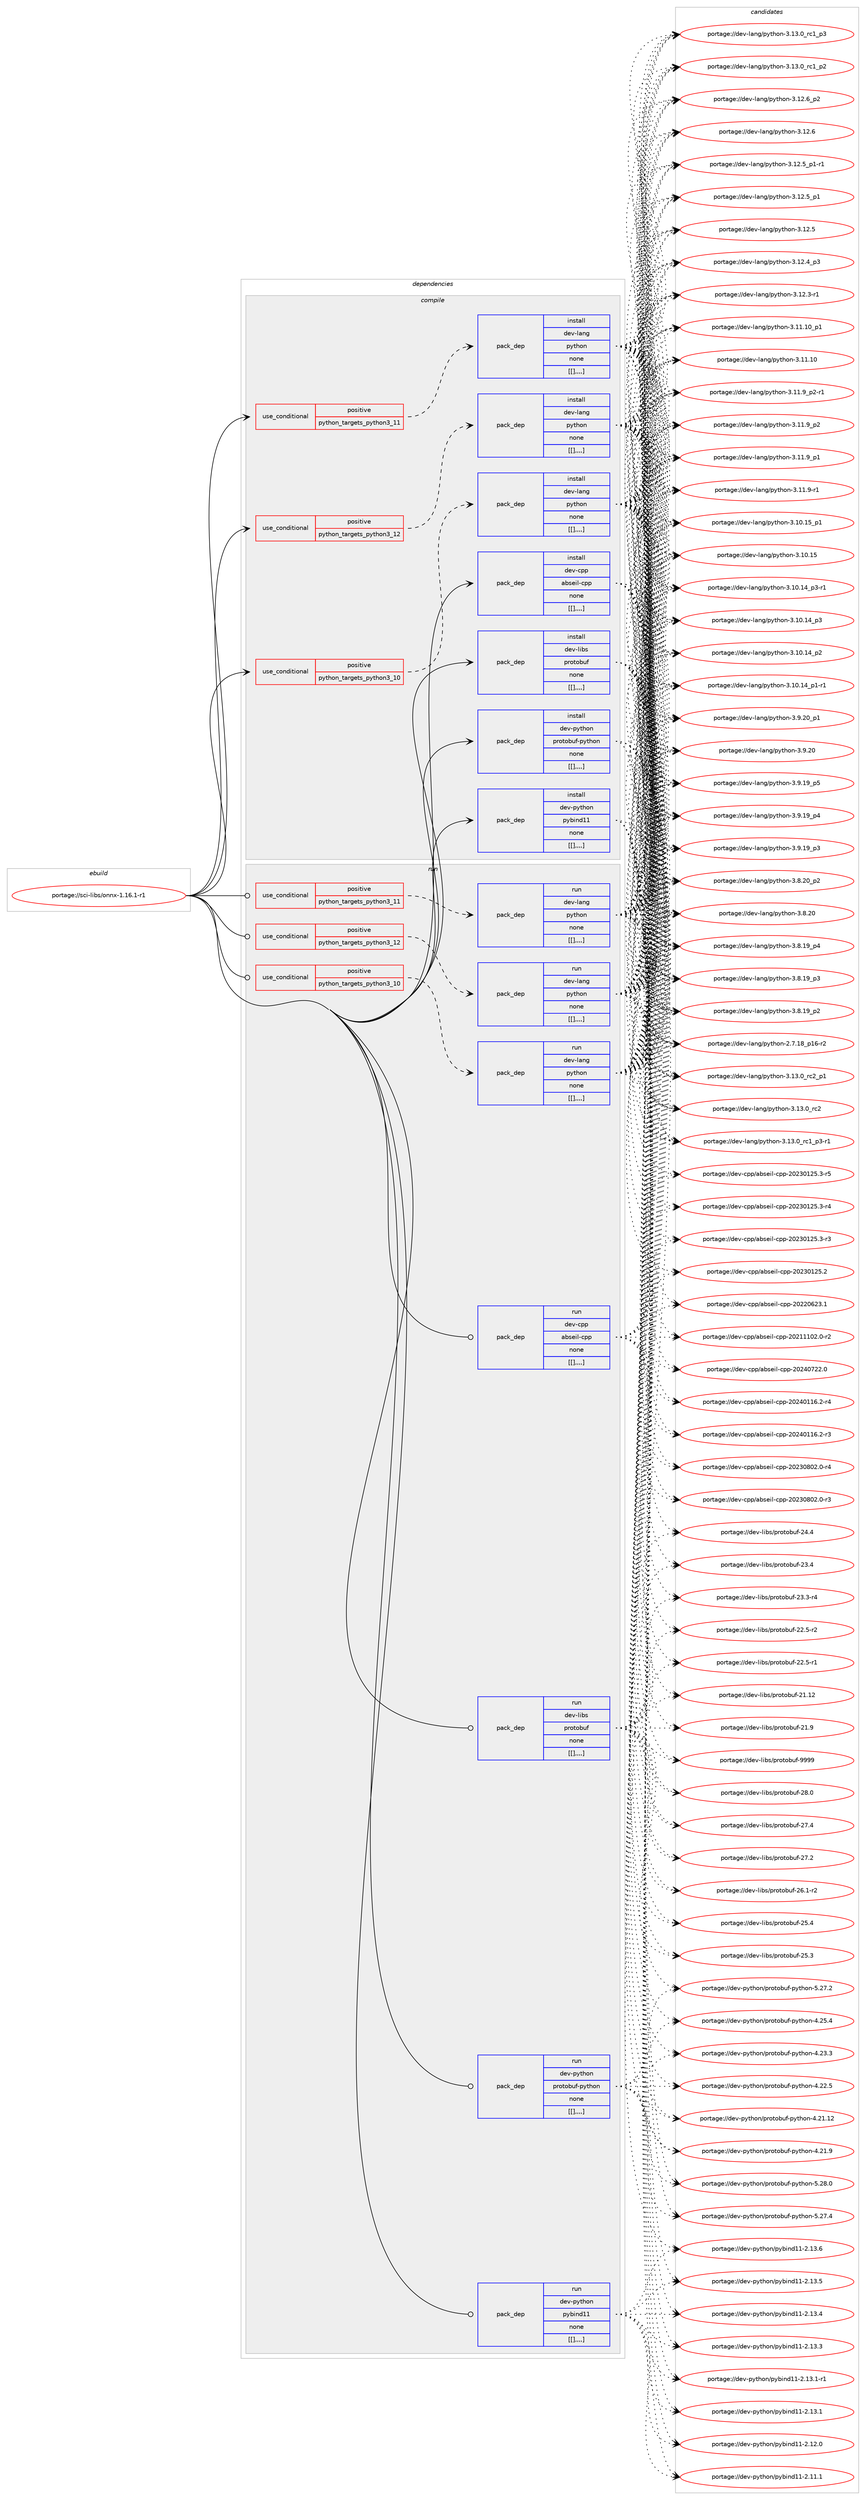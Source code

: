 digraph prolog {

# *************
# Graph options
# *************

newrank=true;
concentrate=true;
compound=true;
graph [rankdir=LR,fontname=Helvetica,fontsize=10,ranksep=1.5];#, ranksep=2.5, nodesep=0.2];
edge  [arrowhead=vee];
node  [fontname=Helvetica,fontsize=10];

# **********
# The ebuild
# **********

subgraph cluster_leftcol {
color=gray;
label=<<i>ebuild</i>>;
id [label="portage://sci-libs/onnx-1.16.1-r1", color=red, width=4, href="../sci-libs/onnx-1.16.1-r1.svg"];
}

# ****************
# The dependencies
# ****************

subgraph cluster_midcol {
color=gray;
label=<<i>dependencies</i>>;
subgraph cluster_compile {
fillcolor="#eeeeee";
style=filled;
label=<<i>compile</i>>;
subgraph cond110677 {
dependency413944 [label=<<TABLE BORDER="0" CELLBORDER="1" CELLSPACING="0" CELLPADDING="4"><TR><TD ROWSPAN="3" CELLPADDING="10">use_conditional</TD></TR><TR><TD>positive</TD></TR><TR><TD>python_targets_python3_10</TD></TR></TABLE>>, shape=none, color=red];
subgraph pack300374 {
dependency413945 [label=<<TABLE BORDER="0" CELLBORDER="1" CELLSPACING="0" CELLPADDING="4" WIDTH="220"><TR><TD ROWSPAN="6" CELLPADDING="30">pack_dep</TD></TR><TR><TD WIDTH="110">install</TD></TR><TR><TD>dev-lang</TD></TR><TR><TD>python</TD></TR><TR><TD>none</TD></TR><TR><TD>[[],,,,]</TD></TR></TABLE>>, shape=none, color=blue];
}
dependency413944:e -> dependency413945:w [weight=20,style="dashed",arrowhead="vee"];
}
id:e -> dependency413944:w [weight=20,style="solid",arrowhead="vee"];
subgraph cond110678 {
dependency413946 [label=<<TABLE BORDER="0" CELLBORDER="1" CELLSPACING="0" CELLPADDING="4"><TR><TD ROWSPAN="3" CELLPADDING="10">use_conditional</TD></TR><TR><TD>positive</TD></TR><TR><TD>python_targets_python3_11</TD></TR></TABLE>>, shape=none, color=red];
subgraph pack300375 {
dependency413947 [label=<<TABLE BORDER="0" CELLBORDER="1" CELLSPACING="0" CELLPADDING="4" WIDTH="220"><TR><TD ROWSPAN="6" CELLPADDING="30">pack_dep</TD></TR><TR><TD WIDTH="110">install</TD></TR><TR><TD>dev-lang</TD></TR><TR><TD>python</TD></TR><TR><TD>none</TD></TR><TR><TD>[[],,,,]</TD></TR></TABLE>>, shape=none, color=blue];
}
dependency413946:e -> dependency413947:w [weight=20,style="dashed",arrowhead="vee"];
}
id:e -> dependency413946:w [weight=20,style="solid",arrowhead="vee"];
subgraph cond110679 {
dependency413948 [label=<<TABLE BORDER="0" CELLBORDER="1" CELLSPACING="0" CELLPADDING="4"><TR><TD ROWSPAN="3" CELLPADDING="10">use_conditional</TD></TR><TR><TD>positive</TD></TR><TR><TD>python_targets_python3_12</TD></TR></TABLE>>, shape=none, color=red];
subgraph pack300376 {
dependency413949 [label=<<TABLE BORDER="0" CELLBORDER="1" CELLSPACING="0" CELLPADDING="4" WIDTH="220"><TR><TD ROWSPAN="6" CELLPADDING="30">pack_dep</TD></TR><TR><TD WIDTH="110">install</TD></TR><TR><TD>dev-lang</TD></TR><TR><TD>python</TD></TR><TR><TD>none</TD></TR><TR><TD>[[],,,,]</TD></TR></TABLE>>, shape=none, color=blue];
}
dependency413948:e -> dependency413949:w [weight=20,style="dashed",arrowhead="vee"];
}
id:e -> dependency413948:w [weight=20,style="solid",arrowhead="vee"];
subgraph pack300377 {
dependency413950 [label=<<TABLE BORDER="0" CELLBORDER="1" CELLSPACING="0" CELLPADDING="4" WIDTH="220"><TR><TD ROWSPAN="6" CELLPADDING="30">pack_dep</TD></TR><TR><TD WIDTH="110">install</TD></TR><TR><TD>dev-cpp</TD></TR><TR><TD>abseil-cpp</TD></TR><TR><TD>none</TD></TR><TR><TD>[[],,,,]</TD></TR></TABLE>>, shape=none, color=blue];
}
id:e -> dependency413950:w [weight=20,style="solid",arrowhead="vee"];
subgraph pack300378 {
dependency413951 [label=<<TABLE BORDER="0" CELLBORDER="1" CELLSPACING="0" CELLPADDING="4" WIDTH="220"><TR><TD ROWSPAN="6" CELLPADDING="30">pack_dep</TD></TR><TR><TD WIDTH="110">install</TD></TR><TR><TD>dev-libs</TD></TR><TR><TD>protobuf</TD></TR><TR><TD>none</TD></TR><TR><TD>[[],,,,]</TD></TR></TABLE>>, shape=none, color=blue];
}
id:e -> dependency413951:w [weight=20,style="solid",arrowhead="vee"];
subgraph pack300379 {
dependency413952 [label=<<TABLE BORDER="0" CELLBORDER="1" CELLSPACING="0" CELLPADDING="4" WIDTH="220"><TR><TD ROWSPAN="6" CELLPADDING="30">pack_dep</TD></TR><TR><TD WIDTH="110">install</TD></TR><TR><TD>dev-python</TD></TR><TR><TD>protobuf-python</TD></TR><TR><TD>none</TD></TR><TR><TD>[[],,,,]</TD></TR></TABLE>>, shape=none, color=blue];
}
id:e -> dependency413952:w [weight=20,style="solid",arrowhead="vee"];
subgraph pack300380 {
dependency413953 [label=<<TABLE BORDER="0" CELLBORDER="1" CELLSPACING="0" CELLPADDING="4" WIDTH="220"><TR><TD ROWSPAN="6" CELLPADDING="30">pack_dep</TD></TR><TR><TD WIDTH="110">install</TD></TR><TR><TD>dev-python</TD></TR><TR><TD>pybind11</TD></TR><TR><TD>none</TD></TR><TR><TD>[[],,,,]</TD></TR></TABLE>>, shape=none, color=blue];
}
id:e -> dependency413953:w [weight=20,style="solid",arrowhead="vee"];
}
subgraph cluster_compileandrun {
fillcolor="#eeeeee";
style=filled;
label=<<i>compile and run</i>>;
}
subgraph cluster_run {
fillcolor="#eeeeee";
style=filled;
label=<<i>run</i>>;
subgraph cond110680 {
dependency413954 [label=<<TABLE BORDER="0" CELLBORDER="1" CELLSPACING="0" CELLPADDING="4"><TR><TD ROWSPAN="3" CELLPADDING="10">use_conditional</TD></TR><TR><TD>positive</TD></TR><TR><TD>python_targets_python3_10</TD></TR></TABLE>>, shape=none, color=red];
subgraph pack300381 {
dependency413955 [label=<<TABLE BORDER="0" CELLBORDER="1" CELLSPACING="0" CELLPADDING="4" WIDTH="220"><TR><TD ROWSPAN="6" CELLPADDING="30">pack_dep</TD></TR><TR><TD WIDTH="110">run</TD></TR><TR><TD>dev-lang</TD></TR><TR><TD>python</TD></TR><TR><TD>none</TD></TR><TR><TD>[[],,,,]</TD></TR></TABLE>>, shape=none, color=blue];
}
dependency413954:e -> dependency413955:w [weight=20,style="dashed",arrowhead="vee"];
}
id:e -> dependency413954:w [weight=20,style="solid",arrowhead="odot"];
subgraph cond110681 {
dependency413956 [label=<<TABLE BORDER="0" CELLBORDER="1" CELLSPACING="0" CELLPADDING="4"><TR><TD ROWSPAN="3" CELLPADDING="10">use_conditional</TD></TR><TR><TD>positive</TD></TR><TR><TD>python_targets_python3_11</TD></TR></TABLE>>, shape=none, color=red];
subgraph pack300382 {
dependency413957 [label=<<TABLE BORDER="0" CELLBORDER="1" CELLSPACING="0" CELLPADDING="4" WIDTH="220"><TR><TD ROWSPAN="6" CELLPADDING="30">pack_dep</TD></TR><TR><TD WIDTH="110">run</TD></TR><TR><TD>dev-lang</TD></TR><TR><TD>python</TD></TR><TR><TD>none</TD></TR><TR><TD>[[],,,,]</TD></TR></TABLE>>, shape=none, color=blue];
}
dependency413956:e -> dependency413957:w [weight=20,style="dashed",arrowhead="vee"];
}
id:e -> dependency413956:w [weight=20,style="solid",arrowhead="odot"];
subgraph cond110682 {
dependency413958 [label=<<TABLE BORDER="0" CELLBORDER="1" CELLSPACING="0" CELLPADDING="4"><TR><TD ROWSPAN="3" CELLPADDING="10">use_conditional</TD></TR><TR><TD>positive</TD></TR><TR><TD>python_targets_python3_12</TD></TR></TABLE>>, shape=none, color=red];
subgraph pack300383 {
dependency413959 [label=<<TABLE BORDER="0" CELLBORDER="1" CELLSPACING="0" CELLPADDING="4" WIDTH="220"><TR><TD ROWSPAN="6" CELLPADDING="30">pack_dep</TD></TR><TR><TD WIDTH="110">run</TD></TR><TR><TD>dev-lang</TD></TR><TR><TD>python</TD></TR><TR><TD>none</TD></TR><TR><TD>[[],,,,]</TD></TR></TABLE>>, shape=none, color=blue];
}
dependency413958:e -> dependency413959:w [weight=20,style="dashed",arrowhead="vee"];
}
id:e -> dependency413958:w [weight=20,style="solid",arrowhead="odot"];
subgraph pack300384 {
dependency413960 [label=<<TABLE BORDER="0" CELLBORDER="1" CELLSPACING="0" CELLPADDING="4" WIDTH="220"><TR><TD ROWSPAN="6" CELLPADDING="30">pack_dep</TD></TR><TR><TD WIDTH="110">run</TD></TR><TR><TD>dev-cpp</TD></TR><TR><TD>abseil-cpp</TD></TR><TR><TD>none</TD></TR><TR><TD>[[],,,,]</TD></TR></TABLE>>, shape=none, color=blue];
}
id:e -> dependency413960:w [weight=20,style="solid",arrowhead="odot"];
subgraph pack300385 {
dependency413961 [label=<<TABLE BORDER="0" CELLBORDER="1" CELLSPACING="0" CELLPADDING="4" WIDTH="220"><TR><TD ROWSPAN="6" CELLPADDING="30">pack_dep</TD></TR><TR><TD WIDTH="110">run</TD></TR><TR><TD>dev-libs</TD></TR><TR><TD>protobuf</TD></TR><TR><TD>none</TD></TR><TR><TD>[[],,,,]</TD></TR></TABLE>>, shape=none, color=blue];
}
id:e -> dependency413961:w [weight=20,style="solid",arrowhead="odot"];
subgraph pack300386 {
dependency413962 [label=<<TABLE BORDER="0" CELLBORDER="1" CELLSPACING="0" CELLPADDING="4" WIDTH="220"><TR><TD ROWSPAN="6" CELLPADDING="30">pack_dep</TD></TR><TR><TD WIDTH="110">run</TD></TR><TR><TD>dev-python</TD></TR><TR><TD>protobuf-python</TD></TR><TR><TD>none</TD></TR><TR><TD>[[],,,,]</TD></TR></TABLE>>, shape=none, color=blue];
}
id:e -> dependency413962:w [weight=20,style="solid",arrowhead="odot"];
subgraph pack300387 {
dependency413963 [label=<<TABLE BORDER="0" CELLBORDER="1" CELLSPACING="0" CELLPADDING="4" WIDTH="220"><TR><TD ROWSPAN="6" CELLPADDING="30">pack_dep</TD></TR><TR><TD WIDTH="110">run</TD></TR><TR><TD>dev-python</TD></TR><TR><TD>pybind11</TD></TR><TR><TD>none</TD></TR><TR><TD>[[],,,,]</TD></TR></TABLE>>, shape=none, color=blue];
}
id:e -> dependency413963:w [weight=20,style="solid",arrowhead="odot"];
}
}

# **************
# The candidates
# **************

subgraph cluster_choices {
rank=same;
color=gray;
label=<<i>candidates</i>>;

subgraph choice300374 {
color=black;
nodesep=1;
choice100101118451089711010347112121116104111110455146495146489511499509511249 [label="portage://dev-lang/python-3.13.0_rc2_p1", color=red, width=4,href="../dev-lang/python-3.13.0_rc2_p1.svg"];
choice10010111845108971101034711212111610411111045514649514648951149950 [label="portage://dev-lang/python-3.13.0_rc2", color=red, width=4,href="../dev-lang/python-3.13.0_rc2.svg"];
choice1001011184510897110103471121211161041111104551464951464895114994995112514511449 [label="portage://dev-lang/python-3.13.0_rc1_p3-r1", color=red, width=4,href="../dev-lang/python-3.13.0_rc1_p3-r1.svg"];
choice100101118451089711010347112121116104111110455146495146489511499499511251 [label="portage://dev-lang/python-3.13.0_rc1_p3", color=red, width=4,href="../dev-lang/python-3.13.0_rc1_p3.svg"];
choice100101118451089711010347112121116104111110455146495146489511499499511250 [label="portage://dev-lang/python-3.13.0_rc1_p2", color=red, width=4,href="../dev-lang/python-3.13.0_rc1_p2.svg"];
choice100101118451089711010347112121116104111110455146495046549511250 [label="portage://dev-lang/python-3.12.6_p2", color=red, width=4,href="../dev-lang/python-3.12.6_p2.svg"];
choice10010111845108971101034711212111610411111045514649504654 [label="portage://dev-lang/python-3.12.6", color=red, width=4,href="../dev-lang/python-3.12.6.svg"];
choice1001011184510897110103471121211161041111104551464950465395112494511449 [label="portage://dev-lang/python-3.12.5_p1-r1", color=red, width=4,href="../dev-lang/python-3.12.5_p1-r1.svg"];
choice100101118451089711010347112121116104111110455146495046539511249 [label="portage://dev-lang/python-3.12.5_p1", color=red, width=4,href="../dev-lang/python-3.12.5_p1.svg"];
choice10010111845108971101034711212111610411111045514649504653 [label="portage://dev-lang/python-3.12.5", color=red, width=4,href="../dev-lang/python-3.12.5.svg"];
choice100101118451089711010347112121116104111110455146495046529511251 [label="portage://dev-lang/python-3.12.4_p3", color=red, width=4,href="../dev-lang/python-3.12.4_p3.svg"];
choice100101118451089711010347112121116104111110455146495046514511449 [label="portage://dev-lang/python-3.12.3-r1", color=red, width=4,href="../dev-lang/python-3.12.3-r1.svg"];
choice10010111845108971101034711212111610411111045514649494649489511249 [label="portage://dev-lang/python-3.11.10_p1", color=red, width=4,href="../dev-lang/python-3.11.10_p1.svg"];
choice1001011184510897110103471121211161041111104551464949464948 [label="portage://dev-lang/python-3.11.10", color=red, width=4,href="../dev-lang/python-3.11.10.svg"];
choice1001011184510897110103471121211161041111104551464949465795112504511449 [label="portage://dev-lang/python-3.11.9_p2-r1", color=red, width=4,href="../dev-lang/python-3.11.9_p2-r1.svg"];
choice100101118451089711010347112121116104111110455146494946579511250 [label="portage://dev-lang/python-3.11.9_p2", color=red, width=4,href="../dev-lang/python-3.11.9_p2.svg"];
choice100101118451089711010347112121116104111110455146494946579511249 [label="portage://dev-lang/python-3.11.9_p1", color=red, width=4,href="../dev-lang/python-3.11.9_p1.svg"];
choice100101118451089711010347112121116104111110455146494946574511449 [label="portage://dev-lang/python-3.11.9-r1", color=red, width=4,href="../dev-lang/python-3.11.9-r1.svg"];
choice10010111845108971101034711212111610411111045514649484649539511249 [label="portage://dev-lang/python-3.10.15_p1", color=red, width=4,href="../dev-lang/python-3.10.15_p1.svg"];
choice1001011184510897110103471121211161041111104551464948464953 [label="portage://dev-lang/python-3.10.15", color=red, width=4,href="../dev-lang/python-3.10.15.svg"];
choice100101118451089711010347112121116104111110455146494846495295112514511449 [label="portage://dev-lang/python-3.10.14_p3-r1", color=red, width=4,href="../dev-lang/python-3.10.14_p3-r1.svg"];
choice10010111845108971101034711212111610411111045514649484649529511251 [label="portage://dev-lang/python-3.10.14_p3", color=red, width=4,href="../dev-lang/python-3.10.14_p3.svg"];
choice10010111845108971101034711212111610411111045514649484649529511250 [label="portage://dev-lang/python-3.10.14_p2", color=red, width=4,href="../dev-lang/python-3.10.14_p2.svg"];
choice100101118451089711010347112121116104111110455146494846495295112494511449 [label="portage://dev-lang/python-3.10.14_p1-r1", color=red, width=4,href="../dev-lang/python-3.10.14_p1-r1.svg"];
choice100101118451089711010347112121116104111110455146574650489511249 [label="portage://dev-lang/python-3.9.20_p1", color=red, width=4,href="../dev-lang/python-3.9.20_p1.svg"];
choice10010111845108971101034711212111610411111045514657465048 [label="portage://dev-lang/python-3.9.20", color=red, width=4,href="../dev-lang/python-3.9.20.svg"];
choice100101118451089711010347112121116104111110455146574649579511253 [label="portage://dev-lang/python-3.9.19_p5", color=red, width=4,href="../dev-lang/python-3.9.19_p5.svg"];
choice100101118451089711010347112121116104111110455146574649579511252 [label="portage://dev-lang/python-3.9.19_p4", color=red, width=4,href="../dev-lang/python-3.9.19_p4.svg"];
choice100101118451089711010347112121116104111110455146574649579511251 [label="portage://dev-lang/python-3.9.19_p3", color=red, width=4,href="../dev-lang/python-3.9.19_p3.svg"];
choice100101118451089711010347112121116104111110455146564650489511250 [label="portage://dev-lang/python-3.8.20_p2", color=red, width=4,href="../dev-lang/python-3.8.20_p2.svg"];
choice10010111845108971101034711212111610411111045514656465048 [label="portage://dev-lang/python-3.8.20", color=red, width=4,href="../dev-lang/python-3.8.20.svg"];
choice100101118451089711010347112121116104111110455146564649579511252 [label="portage://dev-lang/python-3.8.19_p4", color=red, width=4,href="../dev-lang/python-3.8.19_p4.svg"];
choice100101118451089711010347112121116104111110455146564649579511251 [label="portage://dev-lang/python-3.8.19_p3", color=red, width=4,href="../dev-lang/python-3.8.19_p3.svg"];
choice100101118451089711010347112121116104111110455146564649579511250 [label="portage://dev-lang/python-3.8.19_p2", color=red, width=4,href="../dev-lang/python-3.8.19_p2.svg"];
choice100101118451089711010347112121116104111110455046554649569511249544511450 [label="portage://dev-lang/python-2.7.18_p16-r2", color=red, width=4,href="../dev-lang/python-2.7.18_p16-r2.svg"];
dependency413945:e -> choice100101118451089711010347112121116104111110455146495146489511499509511249:w [style=dotted,weight="100"];
dependency413945:e -> choice10010111845108971101034711212111610411111045514649514648951149950:w [style=dotted,weight="100"];
dependency413945:e -> choice1001011184510897110103471121211161041111104551464951464895114994995112514511449:w [style=dotted,weight="100"];
dependency413945:e -> choice100101118451089711010347112121116104111110455146495146489511499499511251:w [style=dotted,weight="100"];
dependency413945:e -> choice100101118451089711010347112121116104111110455146495146489511499499511250:w [style=dotted,weight="100"];
dependency413945:e -> choice100101118451089711010347112121116104111110455146495046549511250:w [style=dotted,weight="100"];
dependency413945:e -> choice10010111845108971101034711212111610411111045514649504654:w [style=dotted,weight="100"];
dependency413945:e -> choice1001011184510897110103471121211161041111104551464950465395112494511449:w [style=dotted,weight="100"];
dependency413945:e -> choice100101118451089711010347112121116104111110455146495046539511249:w [style=dotted,weight="100"];
dependency413945:e -> choice10010111845108971101034711212111610411111045514649504653:w [style=dotted,weight="100"];
dependency413945:e -> choice100101118451089711010347112121116104111110455146495046529511251:w [style=dotted,weight="100"];
dependency413945:e -> choice100101118451089711010347112121116104111110455146495046514511449:w [style=dotted,weight="100"];
dependency413945:e -> choice10010111845108971101034711212111610411111045514649494649489511249:w [style=dotted,weight="100"];
dependency413945:e -> choice1001011184510897110103471121211161041111104551464949464948:w [style=dotted,weight="100"];
dependency413945:e -> choice1001011184510897110103471121211161041111104551464949465795112504511449:w [style=dotted,weight="100"];
dependency413945:e -> choice100101118451089711010347112121116104111110455146494946579511250:w [style=dotted,weight="100"];
dependency413945:e -> choice100101118451089711010347112121116104111110455146494946579511249:w [style=dotted,weight="100"];
dependency413945:e -> choice100101118451089711010347112121116104111110455146494946574511449:w [style=dotted,weight="100"];
dependency413945:e -> choice10010111845108971101034711212111610411111045514649484649539511249:w [style=dotted,weight="100"];
dependency413945:e -> choice1001011184510897110103471121211161041111104551464948464953:w [style=dotted,weight="100"];
dependency413945:e -> choice100101118451089711010347112121116104111110455146494846495295112514511449:w [style=dotted,weight="100"];
dependency413945:e -> choice10010111845108971101034711212111610411111045514649484649529511251:w [style=dotted,weight="100"];
dependency413945:e -> choice10010111845108971101034711212111610411111045514649484649529511250:w [style=dotted,weight="100"];
dependency413945:e -> choice100101118451089711010347112121116104111110455146494846495295112494511449:w [style=dotted,weight="100"];
dependency413945:e -> choice100101118451089711010347112121116104111110455146574650489511249:w [style=dotted,weight="100"];
dependency413945:e -> choice10010111845108971101034711212111610411111045514657465048:w [style=dotted,weight="100"];
dependency413945:e -> choice100101118451089711010347112121116104111110455146574649579511253:w [style=dotted,weight="100"];
dependency413945:e -> choice100101118451089711010347112121116104111110455146574649579511252:w [style=dotted,weight="100"];
dependency413945:e -> choice100101118451089711010347112121116104111110455146574649579511251:w [style=dotted,weight="100"];
dependency413945:e -> choice100101118451089711010347112121116104111110455146564650489511250:w [style=dotted,weight="100"];
dependency413945:e -> choice10010111845108971101034711212111610411111045514656465048:w [style=dotted,weight="100"];
dependency413945:e -> choice100101118451089711010347112121116104111110455146564649579511252:w [style=dotted,weight="100"];
dependency413945:e -> choice100101118451089711010347112121116104111110455146564649579511251:w [style=dotted,weight="100"];
dependency413945:e -> choice100101118451089711010347112121116104111110455146564649579511250:w [style=dotted,weight="100"];
dependency413945:e -> choice100101118451089711010347112121116104111110455046554649569511249544511450:w [style=dotted,weight="100"];
}
subgraph choice300375 {
color=black;
nodesep=1;
choice100101118451089711010347112121116104111110455146495146489511499509511249 [label="portage://dev-lang/python-3.13.0_rc2_p1", color=red, width=4,href="../dev-lang/python-3.13.0_rc2_p1.svg"];
choice10010111845108971101034711212111610411111045514649514648951149950 [label="portage://dev-lang/python-3.13.0_rc2", color=red, width=4,href="../dev-lang/python-3.13.0_rc2.svg"];
choice1001011184510897110103471121211161041111104551464951464895114994995112514511449 [label="portage://dev-lang/python-3.13.0_rc1_p3-r1", color=red, width=4,href="../dev-lang/python-3.13.0_rc1_p3-r1.svg"];
choice100101118451089711010347112121116104111110455146495146489511499499511251 [label="portage://dev-lang/python-3.13.0_rc1_p3", color=red, width=4,href="../dev-lang/python-3.13.0_rc1_p3.svg"];
choice100101118451089711010347112121116104111110455146495146489511499499511250 [label="portage://dev-lang/python-3.13.0_rc1_p2", color=red, width=4,href="../dev-lang/python-3.13.0_rc1_p2.svg"];
choice100101118451089711010347112121116104111110455146495046549511250 [label="portage://dev-lang/python-3.12.6_p2", color=red, width=4,href="../dev-lang/python-3.12.6_p2.svg"];
choice10010111845108971101034711212111610411111045514649504654 [label="portage://dev-lang/python-3.12.6", color=red, width=4,href="../dev-lang/python-3.12.6.svg"];
choice1001011184510897110103471121211161041111104551464950465395112494511449 [label="portage://dev-lang/python-3.12.5_p1-r1", color=red, width=4,href="../dev-lang/python-3.12.5_p1-r1.svg"];
choice100101118451089711010347112121116104111110455146495046539511249 [label="portage://dev-lang/python-3.12.5_p1", color=red, width=4,href="../dev-lang/python-3.12.5_p1.svg"];
choice10010111845108971101034711212111610411111045514649504653 [label="portage://dev-lang/python-3.12.5", color=red, width=4,href="../dev-lang/python-3.12.5.svg"];
choice100101118451089711010347112121116104111110455146495046529511251 [label="portage://dev-lang/python-3.12.4_p3", color=red, width=4,href="../dev-lang/python-3.12.4_p3.svg"];
choice100101118451089711010347112121116104111110455146495046514511449 [label="portage://dev-lang/python-3.12.3-r1", color=red, width=4,href="../dev-lang/python-3.12.3-r1.svg"];
choice10010111845108971101034711212111610411111045514649494649489511249 [label="portage://dev-lang/python-3.11.10_p1", color=red, width=4,href="../dev-lang/python-3.11.10_p1.svg"];
choice1001011184510897110103471121211161041111104551464949464948 [label="portage://dev-lang/python-3.11.10", color=red, width=4,href="../dev-lang/python-3.11.10.svg"];
choice1001011184510897110103471121211161041111104551464949465795112504511449 [label="portage://dev-lang/python-3.11.9_p2-r1", color=red, width=4,href="../dev-lang/python-3.11.9_p2-r1.svg"];
choice100101118451089711010347112121116104111110455146494946579511250 [label="portage://dev-lang/python-3.11.9_p2", color=red, width=4,href="../dev-lang/python-3.11.9_p2.svg"];
choice100101118451089711010347112121116104111110455146494946579511249 [label="portage://dev-lang/python-3.11.9_p1", color=red, width=4,href="../dev-lang/python-3.11.9_p1.svg"];
choice100101118451089711010347112121116104111110455146494946574511449 [label="portage://dev-lang/python-3.11.9-r1", color=red, width=4,href="../dev-lang/python-3.11.9-r1.svg"];
choice10010111845108971101034711212111610411111045514649484649539511249 [label="portage://dev-lang/python-3.10.15_p1", color=red, width=4,href="../dev-lang/python-3.10.15_p1.svg"];
choice1001011184510897110103471121211161041111104551464948464953 [label="portage://dev-lang/python-3.10.15", color=red, width=4,href="../dev-lang/python-3.10.15.svg"];
choice100101118451089711010347112121116104111110455146494846495295112514511449 [label="portage://dev-lang/python-3.10.14_p3-r1", color=red, width=4,href="../dev-lang/python-3.10.14_p3-r1.svg"];
choice10010111845108971101034711212111610411111045514649484649529511251 [label="portage://dev-lang/python-3.10.14_p3", color=red, width=4,href="../dev-lang/python-3.10.14_p3.svg"];
choice10010111845108971101034711212111610411111045514649484649529511250 [label="portage://dev-lang/python-3.10.14_p2", color=red, width=4,href="../dev-lang/python-3.10.14_p2.svg"];
choice100101118451089711010347112121116104111110455146494846495295112494511449 [label="portage://dev-lang/python-3.10.14_p1-r1", color=red, width=4,href="../dev-lang/python-3.10.14_p1-r1.svg"];
choice100101118451089711010347112121116104111110455146574650489511249 [label="portage://dev-lang/python-3.9.20_p1", color=red, width=4,href="../dev-lang/python-3.9.20_p1.svg"];
choice10010111845108971101034711212111610411111045514657465048 [label="portage://dev-lang/python-3.9.20", color=red, width=4,href="../dev-lang/python-3.9.20.svg"];
choice100101118451089711010347112121116104111110455146574649579511253 [label="portage://dev-lang/python-3.9.19_p5", color=red, width=4,href="../dev-lang/python-3.9.19_p5.svg"];
choice100101118451089711010347112121116104111110455146574649579511252 [label="portage://dev-lang/python-3.9.19_p4", color=red, width=4,href="../dev-lang/python-3.9.19_p4.svg"];
choice100101118451089711010347112121116104111110455146574649579511251 [label="portage://dev-lang/python-3.9.19_p3", color=red, width=4,href="../dev-lang/python-3.9.19_p3.svg"];
choice100101118451089711010347112121116104111110455146564650489511250 [label="portage://dev-lang/python-3.8.20_p2", color=red, width=4,href="../dev-lang/python-3.8.20_p2.svg"];
choice10010111845108971101034711212111610411111045514656465048 [label="portage://dev-lang/python-3.8.20", color=red, width=4,href="../dev-lang/python-3.8.20.svg"];
choice100101118451089711010347112121116104111110455146564649579511252 [label="portage://dev-lang/python-3.8.19_p4", color=red, width=4,href="../dev-lang/python-3.8.19_p4.svg"];
choice100101118451089711010347112121116104111110455146564649579511251 [label="portage://dev-lang/python-3.8.19_p3", color=red, width=4,href="../dev-lang/python-3.8.19_p3.svg"];
choice100101118451089711010347112121116104111110455146564649579511250 [label="portage://dev-lang/python-3.8.19_p2", color=red, width=4,href="../dev-lang/python-3.8.19_p2.svg"];
choice100101118451089711010347112121116104111110455046554649569511249544511450 [label="portage://dev-lang/python-2.7.18_p16-r2", color=red, width=4,href="../dev-lang/python-2.7.18_p16-r2.svg"];
dependency413947:e -> choice100101118451089711010347112121116104111110455146495146489511499509511249:w [style=dotted,weight="100"];
dependency413947:e -> choice10010111845108971101034711212111610411111045514649514648951149950:w [style=dotted,weight="100"];
dependency413947:e -> choice1001011184510897110103471121211161041111104551464951464895114994995112514511449:w [style=dotted,weight="100"];
dependency413947:e -> choice100101118451089711010347112121116104111110455146495146489511499499511251:w [style=dotted,weight="100"];
dependency413947:e -> choice100101118451089711010347112121116104111110455146495146489511499499511250:w [style=dotted,weight="100"];
dependency413947:e -> choice100101118451089711010347112121116104111110455146495046549511250:w [style=dotted,weight="100"];
dependency413947:e -> choice10010111845108971101034711212111610411111045514649504654:w [style=dotted,weight="100"];
dependency413947:e -> choice1001011184510897110103471121211161041111104551464950465395112494511449:w [style=dotted,weight="100"];
dependency413947:e -> choice100101118451089711010347112121116104111110455146495046539511249:w [style=dotted,weight="100"];
dependency413947:e -> choice10010111845108971101034711212111610411111045514649504653:w [style=dotted,weight="100"];
dependency413947:e -> choice100101118451089711010347112121116104111110455146495046529511251:w [style=dotted,weight="100"];
dependency413947:e -> choice100101118451089711010347112121116104111110455146495046514511449:w [style=dotted,weight="100"];
dependency413947:e -> choice10010111845108971101034711212111610411111045514649494649489511249:w [style=dotted,weight="100"];
dependency413947:e -> choice1001011184510897110103471121211161041111104551464949464948:w [style=dotted,weight="100"];
dependency413947:e -> choice1001011184510897110103471121211161041111104551464949465795112504511449:w [style=dotted,weight="100"];
dependency413947:e -> choice100101118451089711010347112121116104111110455146494946579511250:w [style=dotted,weight="100"];
dependency413947:e -> choice100101118451089711010347112121116104111110455146494946579511249:w [style=dotted,weight="100"];
dependency413947:e -> choice100101118451089711010347112121116104111110455146494946574511449:w [style=dotted,weight="100"];
dependency413947:e -> choice10010111845108971101034711212111610411111045514649484649539511249:w [style=dotted,weight="100"];
dependency413947:e -> choice1001011184510897110103471121211161041111104551464948464953:w [style=dotted,weight="100"];
dependency413947:e -> choice100101118451089711010347112121116104111110455146494846495295112514511449:w [style=dotted,weight="100"];
dependency413947:e -> choice10010111845108971101034711212111610411111045514649484649529511251:w [style=dotted,weight="100"];
dependency413947:e -> choice10010111845108971101034711212111610411111045514649484649529511250:w [style=dotted,weight="100"];
dependency413947:e -> choice100101118451089711010347112121116104111110455146494846495295112494511449:w [style=dotted,weight="100"];
dependency413947:e -> choice100101118451089711010347112121116104111110455146574650489511249:w [style=dotted,weight="100"];
dependency413947:e -> choice10010111845108971101034711212111610411111045514657465048:w [style=dotted,weight="100"];
dependency413947:e -> choice100101118451089711010347112121116104111110455146574649579511253:w [style=dotted,weight="100"];
dependency413947:e -> choice100101118451089711010347112121116104111110455146574649579511252:w [style=dotted,weight="100"];
dependency413947:e -> choice100101118451089711010347112121116104111110455146574649579511251:w [style=dotted,weight="100"];
dependency413947:e -> choice100101118451089711010347112121116104111110455146564650489511250:w [style=dotted,weight="100"];
dependency413947:e -> choice10010111845108971101034711212111610411111045514656465048:w [style=dotted,weight="100"];
dependency413947:e -> choice100101118451089711010347112121116104111110455146564649579511252:w [style=dotted,weight="100"];
dependency413947:e -> choice100101118451089711010347112121116104111110455146564649579511251:w [style=dotted,weight="100"];
dependency413947:e -> choice100101118451089711010347112121116104111110455146564649579511250:w [style=dotted,weight="100"];
dependency413947:e -> choice100101118451089711010347112121116104111110455046554649569511249544511450:w [style=dotted,weight="100"];
}
subgraph choice300376 {
color=black;
nodesep=1;
choice100101118451089711010347112121116104111110455146495146489511499509511249 [label="portage://dev-lang/python-3.13.0_rc2_p1", color=red, width=4,href="../dev-lang/python-3.13.0_rc2_p1.svg"];
choice10010111845108971101034711212111610411111045514649514648951149950 [label="portage://dev-lang/python-3.13.0_rc2", color=red, width=4,href="../dev-lang/python-3.13.0_rc2.svg"];
choice1001011184510897110103471121211161041111104551464951464895114994995112514511449 [label="portage://dev-lang/python-3.13.0_rc1_p3-r1", color=red, width=4,href="../dev-lang/python-3.13.0_rc1_p3-r1.svg"];
choice100101118451089711010347112121116104111110455146495146489511499499511251 [label="portage://dev-lang/python-3.13.0_rc1_p3", color=red, width=4,href="../dev-lang/python-3.13.0_rc1_p3.svg"];
choice100101118451089711010347112121116104111110455146495146489511499499511250 [label="portage://dev-lang/python-3.13.0_rc1_p2", color=red, width=4,href="../dev-lang/python-3.13.0_rc1_p2.svg"];
choice100101118451089711010347112121116104111110455146495046549511250 [label="portage://dev-lang/python-3.12.6_p2", color=red, width=4,href="../dev-lang/python-3.12.6_p2.svg"];
choice10010111845108971101034711212111610411111045514649504654 [label="portage://dev-lang/python-3.12.6", color=red, width=4,href="../dev-lang/python-3.12.6.svg"];
choice1001011184510897110103471121211161041111104551464950465395112494511449 [label="portage://dev-lang/python-3.12.5_p1-r1", color=red, width=4,href="../dev-lang/python-3.12.5_p1-r1.svg"];
choice100101118451089711010347112121116104111110455146495046539511249 [label="portage://dev-lang/python-3.12.5_p1", color=red, width=4,href="../dev-lang/python-3.12.5_p1.svg"];
choice10010111845108971101034711212111610411111045514649504653 [label="portage://dev-lang/python-3.12.5", color=red, width=4,href="../dev-lang/python-3.12.5.svg"];
choice100101118451089711010347112121116104111110455146495046529511251 [label="portage://dev-lang/python-3.12.4_p3", color=red, width=4,href="../dev-lang/python-3.12.4_p3.svg"];
choice100101118451089711010347112121116104111110455146495046514511449 [label="portage://dev-lang/python-3.12.3-r1", color=red, width=4,href="../dev-lang/python-3.12.3-r1.svg"];
choice10010111845108971101034711212111610411111045514649494649489511249 [label="portage://dev-lang/python-3.11.10_p1", color=red, width=4,href="../dev-lang/python-3.11.10_p1.svg"];
choice1001011184510897110103471121211161041111104551464949464948 [label="portage://dev-lang/python-3.11.10", color=red, width=4,href="../dev-lang/python-3.11.10.svg"];
choice1001011184510897110103471121211161041111104551464949465795112504511449 [label="portage://dev-lang/python-3.11.9_p2-r1", color=red, width=4,href="../dev-lang/python-3.11.9_p2-r1.svg"];
choice100101118451089711010347112121116104111110455146494946579511250 [label="portage://dev-lang/python-3.11.9_p2", color=red, width=4,href="../dev-lang/python-3.11.9_p2.svg"];
choice100101118451089711010347112121116104111110455146494946579511249 [label="portage://dev-lang/python-3.11.9_p1", color=red, width=4,href="../dev-lang/python-3.11.9_p1.svg"];
choice100101118451089711010347112121116104111110455146494946574511449 [label="portage://dev-lang/python-3.11.9-r1", color=red, width=4,href="../dev-lang/python-3.11.9-r1.svg"];
choice10010111845108971101034711212111610411111045514649484649539511249 [label="portage://dev-lang/python-3.10.15_p1", color=red, width=4,href="../dev-lang/python-3.10.15_p1.svg"];
choice1001011184510897110103471121211161041111104551464948464953 [label="portage://dev-lang/python-3.10.15", color=red, width=4,href="../dev-lang/python-3.10.15.svg"];
choice100101118451089711010347112121116104111110455146494846495295112514511449 [label="portage://dev-lang/python-3.10.14_p3-r1", color=red, width=4,href="../dev-lang/python-3.10.14_p3-r1.svg"];
choice10010111845108971101034711212111610411111045514649484649529511251 [label="portage://dev-lang/python-3.10.14_p3", color=red, width=4,href="../dev-lang/python-3.10.14_p3.svg"];
choice10010111845108971101034711212111610411111045514649484649529511250 [label="portage://dev-lang/python-3.10.14_p2", color=red, width=4,href="../dev-lang/python-3.10.14_p2.svg"];
choice100101118451089711010347112121116104111110455146494846495295112494511449 [label="portage://dev-lang/python-3.10.14_p1-r1", color=red, width=4,href="../dev-lang/python-3.10.14_p1-r1.svg"];
choice100101118451089711010347112121116104111110455146574650489511249 [label="portage://dev-lang/python-3.9.20_p1", color=red, width=4,href="../dev-lang/python-3.9.20_p1.svg"];
choice10010111845108971101034711212111610411111045514657465048 [label="portage://dev-lang/python-3.9.20", color=red, width=4,href="../dev-lang/python-3.9.20.svg"];
choice100101118451089711010347112121116104111110455146574649579511253 [label="portage://dev-lang/python-3.9.19_p5", color=red, width=4,href="../dev-lang/python-3.9.19_p5.svg"];
choice100101118451089711010347112121116104111110455146574649579511252 [label="portage://dev-lang/python-3.9.19_p4", color=red, width=4,href="../dev-lang/python-3.9.19_p4.svg"];
choice100101118451089711010347112121116104111110455146574649579511251 [label="portage://dev-lang/python-3.9.19_p3", color=red, width=4,href="../dev-lang/python-3.9.19_p3.svg"];
choice100101118451089711010347112121116104111110455146564650489511250 [label="portage://dev-lang/python-3.8.20_p2", color=red, width=4,href="../dev-lang/python-3.8.20_p2.svg"];
choice10010111845108971101034711212111610411111045514656465048 [label="portage://dev-lang/python-3.8.20", color=red, width=4,href="../dev-lang/python-3.8.20.svg"];
choice100101118451089711010347112121116104111110455146564649579511252 [label="portage://dev-lang/python-3.8.19_p4", color=red, width=4,href="../dev-lang/python-3.8.19_p4.svg"];
choice100101118451089711010347112121116104111110455146564649579511251 [label="portage://dev-lang/python-3.8.19_p3", color=red, width=4,href="../dev-lang/python-3.8.19_p3.svg"];
choice100101118451089711010347112121116104111110455146564649579511250 [label="portage://dev-lang/python-3.8.19_p2", color=red, width=4,href="../dev-lang/python-3.8.19_p2.svg"];
choice100101118451089711010347112121116104111110455046554649569511249544511450 [label="portage://dev-lang/python-2.7.18_p16-r2", color=red, width=4,href="../dev-lang/python-2.7.18_p16-r2.svg"];
dependency413949:e -> choice100101118451089711010347112121116104111110455146495146489511499509511249:w [style=dotted,weight="100"];
dependency413949:e -> choice10010111845108971101034711212111610411111045514649514648951149950:w [style=dotted,weight="100"];
dependency413949:e -> choice1001011184510897110103471121211161041111104551464951464895114994995112514511449:w [style=dotted,weight="100"];
dependency413949:e -> choice100101118451089711010347112121116104111110455146495146489511499499511251:w [style=dotted,weight="100"];
dependency413949:e -> choice100101118451089711010347112121116104111110455146495146489511499499511250:w [style=dotted,weight="100"];
dependency413949:e -> choice100101118451089711010347112121116104111110455146495046549511250:w [style=dotted,weight="100"];
dependency413949:e -> choice10010111845108971101034711212111610411111045514649504654:w [style=dotted,weight="100"];
dependency413949:e -> choice1001011184510897110103471121211161041111104551464950465395112494511449:w [style=dotted,weight="100"];
dependency413949:e -> choice100101118451089711010347112121116104111110455146495046539511249:w [style=dotted,weight="100"];
dependency413949:e -> choice10010111845108971101034711212111610411111045514649504653:w [style=dotted,weight="100"];
dependency413949:e -> choice100101118451089711010347112121116104111110455146495046529511251:w [style=dotted,weight="100"];
dependency413949:e -> choice100101118451089711010347112121116104111110455146495046514511449:w [style=dotted,weight="100"];
dependency413949:e -> choice10010111845108971101034711212111610411111045514649494649489511249:w [style=dotted,weight="100"];
dependency413949:e -> choice1001011184510897110103471121211161041111104551464949464948:w [style=dotted,weight="100"];
dependency413949:e -> choice1001011184510897110103471121211161041111104551464949465795112504511449:w [style=dotted,weight="100"];
dependency413949:e -> choice100101118451089711010347112121116104111110455146494946579511250:w [style=dotted,weight="100"];
dependency413949:e -> choice100101118451089711010347112121116104111110455146494946579511249:w [style=dotted,weight="100"];
dependency413949:e -> choice100101118451089711010347112121116104111110455146494946574511449:w [style=dotted,weight="100"];
dependency413949:e -> choice10010111845108971101034711212111610411111045514649484649539511249:w [style=dotted,weight="100"];
dependency413949:e -> choice1001011184510897110103471121211161041111104551464948464953:w [style=dotted,weight="100"];
dependency413949:e -> choice100101118451089711010347112121116104111110455146494846495295112514511449:w [style=dotted,weight="100"];
dependency413949:e -> choice10010111845108971101034711212111610411111045514649484649529511251:w [style=dotted,weight="100"];
dependency413949:e -> choice10010111845108971101034711212111610411111045514649484649529511250:w [style=dotted,weight="100"];
dependency413949:e -> choice100101118451089711010347112121116104111110455146494846495295112494511449:w [style=dotted,weight="100"];
dependency413949:e -> choice100101118451089711010347112121116104111110455146574650489511249:w [style=dotted,weight="100"];
dependency413949:e -> choice10010111845108971101034711212111610411111045514657465048:w [style=dotted,weight="100"];
dependency413949:e -> choice100101118451089711010347112121116104111110455146574649579511253:w [style=dotted,weight="100"];
dependency413949:e -> choice100101118451089711010347112121116104111110455146574649579511252:w [style=dotted,weight="100"];
dependency413949:e -> choice100101118451089711010347112121116104111110455146574649579511251:w [style=dotted,weight="100"];
dependency413949:e -> choice100101118451089711010347112121116104111110455146564650489511250:w [style=dotted,weight="100"];
dependency413949:e -> choice10010111845108971101034711212111610411111045514656465048:w [style=dotted,weight="100"];
dependency413949:e -> choice100101118451089711010347112121116104111110455146564649579511252:w [style=dotted,weight="100"];
dependency413949:e -> choice100101118451089711010347112121116104111110455146564649579511251:w [style=dotted,weight="100"];
dependency413949:e -> choice100101118451089711010347112121116104111110455146564649579511250:w [style=dotted,weight="100"];
dependency413949:e -> choice100101118451089711010347112121116104111110455046554649569511249544511450:w [style=dotted,weight="100"];
}
subgraph choice300377 {
color=black;
nodesep=1;
choice100101118459911211247979811510110510845991121124550485052485550504648 [label="portage://dev-cpp/abseil-cpp-20240722.0", color=red, width=4,href="../dev-cpp/abseil-cpp-20240722.0.svg"];
choice1001011184599112112479798115101105108459911211245504850524849495446504511452 [label="portage://dev-cpp/abseil-cpp-20240116.2-r4", color=red, width=4,href="../dev-cpp/abseil-cpp-20240116.2-r4.svg"];
choice1001011184599112112479798115101105108459911211245504850524849495446504511451 [label="portage://dev-cpp/abseil-cpp-20240116.2-r3", color=red, width=4,href="../dev-cpp/abseil-cpp-20240116.2-r3.svg"];
choice1001011184599112112479798115101105108459911211245504850514856485046484511452 [label="portage://dev-cpp/abseil-cpp-20230802.0-r4", color=red, width=4,href="../dev-cpp/abseil-cpp-20230802.0-r4.svg"];
choice1001011184599112112479798115101105108459911211245504850514856485046484511451 [label="portage://dev-cpp/abseil-cpp-20230802.0-r3", color=red, width=4,href="../dev-cpp/abseil-cpp-20230802.0-r3.svg"];
choice1001011184599112112479798115101105108459911211245504850514849505346514511453 [label="portage://dev-cpp/abseil-cpp-20230125.3-r5", color=red, width=4,href="../dev-cpp/abseil-cpp-20230125.3-r5.svg"];
choice1001011184599112112479798115101105108459911211245504850514849505346514511452 [label="portage://dev-cpp/abseil-cpp-20230125.3-r4", color=red, width=4,href="../dev-cpp/abseil-cpp-20230125.3-r4.svg"];
choice1001011184599112112479798115101105108459911211245504850514849505346514511451 [label="portage://dev-cpp/abseil-cpp-20230125.3-r3", color=red, width=4,href="../dev-cpp/abseil-cpp-20230125.3-r3.svg"];
choice100101118459911211247979811510110510845991121124550485051484950534650 [label="portage://dev-cpp/abseil-cpp-20230125.2", color=red, width=4,href="../dev-cpp/abseil-cpp-20230125.2.svg"];
choice100101118459911211247979811510110510845991121124550485050485450514649 [label="portage://dev-cpp/abseil-cpp-20220623.1", color=red, width=4,href="../dev-cpp/abseil-cpp-20220623.1.svg"];
choice1001011184599112112479798115101105108459911211245504850494949485046484511450 [label="portage://dev-cpp/abseil-cpp-20211102.0-r2", color=red, width=4,href="../dev-cpp/abseil-cpp-20211102.0-r2.svg"];
dependency413950:e -> choice100101118459911211247979811510110510845991121124550485052485550504648:w [style=dotted,weight="100"];
dependency413950:e -> choice1001011184599112112479798115101105108459911211245504850524849495446504511452:w [style=dotted,weight="100"];
dependency413950:e -> choice1001011184599112112479798115101105108459911211245504850524849495446504511451:w [style=dotted,weight="100"];
dependency413950:e -> choice1001011184599112112479798115101105108459911211245504850514856485046484511452:w [style=dotted,weight="100"];
dependency413950:e -> choice1001011184599112112479798115101105108459911211245504850514856485046484511451:w [style=dotted,weight="100"];
dependency413950:e -> choice1001011184599112112479798115101105108459911211245504850514849505346514511453:w [style=dotted,weight="100"];
dependency413950:e -> choice1001011184599112112479798115101105108459911211245504850514849505346514511452:w [style=dotted,weight="100"];
dependency413950:e -> choice1001011184599112112479798115101105108459911211245504850514849505346514511451:w [style=dotted,weight="100"];
dependency413950:e -> choice100101118459911211247979811510110510845991121124550485051484950534650:w [style=dotted,weight="100"];
dependency413950:e -> choice100101118459911211247979811510110510845991121124550485050485450514649:w [style=dotted,weight="100"];
dependency413950:e -> choice1001011184599112112479798115101105108459911211245504850494949485046484511450:w [style=dotted,weight="100"];
}
subgraph choice300378 {
color=black;
nodesep=1;
choice100101118451081059811547112114111116111981171024557575757 [label="portage://dev-libs/protobuf-9999", color=red, width=4,href="../dev-libs/protobuf-9999.svg"];
choice100101118451081059811547112114111116111981171024550564648 [label="portage://dev-libs/protobuf-28.0", color=red, width=4,href="../dev-libs/protobuf-28.0.svg"];
choice100101118451081059811547112114111116111981171024550554652 [label="portage://dev-libs/protobuf-27.4", color=red, width=4,href="../dev-libs/protobuf-27.4.svg"];
choice100101118451081059811547112114111116111981171024550554650 [label="portage://dev-libs/protobuf-27.2", color=red, width=4,href="../dev-libs/protobuf-27.2.svg"];
choice1001011184510810598115471121141111161119811710245505446494511450 [label="portage://dev-libs/protobuf-26.1-r2", color=red, width=4,href="../dev-libs/protobuf-26.1-r2.svg"];
choice100101118451081059811547112114111116111981171024550534652 [label="portage://dev-libs/protobuf-25.4", color=red, width=4,href="../dev-libs/protobuf-25.4.svg"];
choice100101118451081059811547112114111116111981171024550534651 [label="portage://dev-libs/protobuf-25.3", color=red, width=4,href="../dev-libs/protobuf-25.3.svg"];
choice100101118451081059811547112114111116111981171024550524652 [label="portage://dev-libs/protobuf-24.4", color=red, width=4,href="../dev-libs/protobuf-24.4.svg"];
choice100101118451081059811547112114111116111981171024550514652 [label="portage://dev-libs/protobuf-23.4", color=red, width=4,href="../dev-libs/protobuf-23.4.svg"];
choice1001011184510810598115471121141111161119811710245505146514511452 [label="portage://dev-libs/protobuf-23.3-r4", color=red, width=4,href="../dev-libs/protobuf-23.3-r4.svg"];
choice1001011184510810598115471121141111161119811710245505046534511450 [label="portage://dev-libs/protobuf-22.5-r2", color=red, width=4,href="../dev-libs/protobuf-22.5-r2.svg"];
choice1001011184510810598115471121141111161119811710245505046534511449 [label="portage://dev-libs/protobuf-22.5-r1", color=red, width=4,href="../dev-libs/protobuf-22.5-r1.svg"];
choice10010111845108105981154711211411111611198117102455049464950 [label="portage://dev-libs/protobuf-21.12", color=red, width=4,href="../dev-libs/protobuf-21.12.svg"];
choice100101118451081059811547112114111116111981171024550494657 [label="portage://dev-libs/protobuf-21.9", color=red, width=4,href="../dev-libs/protobuf-21.9.svg"];
dependency413951:e -> choice100101118451081059811547112114111116111981171024557575757:w [style=dotted,weight="100"];
dependency413951:e -> choice100101118451081059811547112114111116111981171024550564648:w [style=dotted,weight="100"];
dependency413951:e -> choice100101118451081059811547112114111116111981171024550554652:w [style=dotted,weight="100"];
dependency413951:e -> choice100101118451081059811547112114111116111981171024550554650:w [style=dotted,weight="100"];
dependency413951:e -> choice1001011184510810598115471121141111161119811710245505446494511450:w [style=dotted,weight="100"];
dependency413951:e -> choice100101118451081059811547112114111116111981171024550534652:w [style=dotted,weight="100"];
dependency413951:e -> choice100101118451081059811547112114111116111981171024550534651:w [style=dotted,weight="100"];
dependency413951:e -> choice100101118451081059811547112114111116111981171024550524652:w [style=dotted,weight="100"];
dependency413951:e -> choice100101118451081059811547112114111116111981171024550514652:w [style=dotted,weight="100"];
dependency413951:e -> choice1001011184510810598115471121141111161119811710245505146514511452:w [style=dotted,weight="100"];
dependency413951:e -> choice1001011184510810598115471121141111161119811710245505046534511450:w [style=dotted,weight="100"];
dependency413951:e -> choice1001011184510810598115471121141111161119811710245505046534511449:w [style=dotted,weight="100"];
dependency413951:e -> choice10010111845108105981154711211411111611198117102455049464950:w [style=dotted,weight="100"];
dependency413951:e -> choice100101118451081059811547112114111116111981171024550494657:w [style=dotted,weight="100"];
}
subgraph choice300379 {
color=black;
nodesep=1;
choice1001011184511212111610411111047112114111116111981171024511212111610411111045534650564648 [label="portage://dev-python/protobuf-python-5.28.0", color=red, width=4,href="../dev-python/protobuf-python-5.28.0.svg"];
choice1001011184511212111610411111047112114111116111981171024511212111610411111045534650554652 [label="portage://dev-python/protobuf-python-5.27.4", color=red, width=4,href="../dev-python/protobuf-python-5.27.4.svg"];
choice1001011184511212111610411111047112114111116111981171024511212111610411111045534650554650 [label="portage://dev-python/protobuf-python-5.27.2", color=red, width=4,href="../dev-python/protobuf-python-5.27.2.svg"];
choice1001011184511212111610411111047112114111116111981171024511212111610411111045524650534652 [label="portage://dev-python/protobuf-python-4.25.4", color=red, width=4,href="../dev-python/protobuf-python-4.25.4.svg"];
choice1001011184511212111610411111047112114111116111981171024511212111610411111045524650514651 [label="portage://dev-python/protobuf-python-4.23.3", color=red, width=4,href="../dev-python/protobuf-python-4.23.3.svg"];
choice1001011184511212111610411111047112114111116111981171024511212111610411111045524650504653 [label="portage://dev-python/protobuf-python-4.22.5", color=red, width=4,href="../dev-python/protobuf-python-4.22.5.svg"];
choice100101118451121211161041111104711211411111611198117102451121211161041111104552465049464950 [label="portage://dev-python/protobuf-python-4.21.12", color=red, width=4,href="../dev-python/protobuf-python-4.21.12.svg"];
choice1001011184511212111610411111047112114111116111981171024511212111610411111045524650494657 [label="portage://dev-python/protobuf-python-4.21.9", color=red, width=4,href="../dev-python/protobuf-python-4.21.9.svg"];
dependency413952:e -> choice1001011184511212111610411111047112114111116111981171024511212111610411111045534650564648:w [style=dotted,weight="100"];
dependency413952:e -> choice1001011184511212111610411111047112114111116111981171024511212111610411111045534650554652:w [style=dotted,weight="100"];
dependency413952:e -> choice1001011184511212111610411111047112114111116111981171024511212111610411111045534650554650:w [style=dotted,weight="100"];
dependency413952:e -> choice1001011184511212111610411111047112114111116111981171024511212111610411111045524650534652:w [style=dotted,weight="100"];
dependency413952:e -> choice1001011184511212111610411111047112114111116111981171024511212111610411111045524650514651:w [style=dotted,weight="100"];
dependency413952:e -> choice1001011184511212111610411111047112114111116111981171024511212111610411111045524650504653:w [style=dotted,weight="100"];
dependency413952:e -> choice100101118451121211161041111104711211411111611198117102451121211161041111104552465049464950:w [style=dotted,weight="100"];
dependency413952:e -> choice1001011184511212111610411111047112114111116111981171024511212111610411111045524650494657:w [style=dotted,weight="100"];
}
subgraph choice300380 {
color=black;
nodesep=1;
choice100101118451121211161041111104711212198105110100494945504649514654 [label="portage://dev-python/pybind11-2.13.6", color=red, width=4,href="../dev-python/pybind11-2.13.6.svg"];
choice100101118451121211161041111104711212198105110100494945504649514653 [label="portage://dev-python/pybind11-2.13.5", color=red, width=4,href="../dev-python/pybind11-2.13.5.svg"];
choice100101118451121211161041111104711212198105110100494945504649514652 [label="portage://dev-python/pybind11-2.13.4", color=red, width=4,href="../dev-python/pybind11-2.13.4.svg"];
choice100101118451121211161041111104711212198105110100494945504649514651 [label="portage://dev-python/pybind11-2.13.3", color=red, width=4,href="../dev-python/pybind11-2.13.3.svg"];
choice1001011184511212111610411111047112121981051101004949455046495146494511449 [label="portage://dev-python/pybind11-2.13.1-r1", color=red, width=4,href="../dev-python/pybind11-2.13.1-r1.svg"];
choice100101118451121211161041111104711212198105110100494945504649514649 [label="portage://dev-python/pybind11-2.13.1", color=red, width=4,href="../dev-python/pybind11-2.13.1.svg"];
choice100101118451121211161041111104711212198105110100494945504649504648 [label="portage://dev-python/pybind11-2.12.0", color=red, width=4,href="../dev-python/pybind11-2.12.0.svg"];
choice100101118451121211161041111104711212198105110100494945504649494649 [label="portage://dev-python/pybind11-2.11.1", color=red, width=4,href="../dev-python/pybind11-2.11.1.svg"];
dependency413953:e -> choice100101118451121211161041111104711212198105110100494945504649514654:w [style=dotted,weight="100"];
dependency413953:e -> choice100101118451121211161041111104711212198105110100494945504649514653:w [style=dotted,weight="100"];
dependency413953:e -> choice100101118451121211161041111104711212198105110100494945504649514652:w [style=dotted,weight="100"];
dependency413953:e -> choice100101118451121211161041111104711212198105110100494945504649514651:w [style=dotted,weight="100"];
dependency413953:e -> choice1001011184511212111610411111047112121981051101004949455046495146494511449:w [style=dotted,weight="100"];
dependency413953:e -> choice100101118451121211161041111104711212198105110100494945504649514649:w [style=dotted,weight="100"];
dependency413953:e -> choice100101118451121211161041111104711212198105110100494945504649504648:w [style=dotted,weight="100"];
dependency413953:e -> choice100101118451121211161041111104711212198105110100494945504649494649:w [style=dotted,weight="100"];
}
subgraph choice300381 {
color=black;
nodesep=1;
choice100101118451089711010347112121116104111110455146495146489511499509511249 [label="portage://dev-lang/python-3.13.0_rc2_p1", color=red, width=4,href="../dev-lang/python-3.13.0_rc2_p1.svg"];
choice10010111845108971101034711212111610411111045514649514648951149950 [label="portage://dev-lang/python-3.13.0_rc2", color=red, width=4,href="../dev-lang/python-3.13.0_rc2.svg"];
choice1001011184510897110103471121211161041111104551464951464895114994995112514511449 [label="portage://dev-lang/python-3.13.0_rc1_p3-r1", color=red, width=4,href="../dev-lang/python-3.13.0_rc1_p3-r1.svg"];
choice100101118451089711010347112121116104111110455146495146489511499499511251 [label="portage://dev-lang/python-3.13.0_rc1_p3", color=red, width=4,href="../dev-lang/python-3.13.0_rc1_p3.svg"];
choice100101118451089711010347112121116104111110455146495146489511499499511250 [label="portage://dev-lang/python-3.13.0_rc1_p2", color=red, width=4,href="../dev-lang/python-3.13.0_rc1_p2.svg"];
choice100101118451089711010347112121116104111110455146495046549511250 [label="portage://dev-lang/python-3.12.6_p2", color=red, width=4,href="../dev-lang/python-3.12.6_p2.svg"];
choice10010111845108971101034711212111610411111045514649504654 [label="portage://dev-lang/python-3.12.6", color=red, width=4,href="../dev-lang/python-3.12.6.svg"];
choice1001011184510897110103471121211161041111104551464950465395112494511449 [label="portage://dev-lang/python-3.12.5_p1-r1", color=red, width=4,href="../dev-lang/python-3.12.5_p1-r1.svg"];
choice100101118451089711010347112121116104111110455146495046539511249 [label="portage://dev-lang/python-3.12.5_p1", color=red, width=4,href="../dev-lang/python-3.12.5_p1.svg"];
choice10010111845108971101034711212111610411111045514649504653 [label="portage://dev-lang/python-3.12.5", color=red, width=4,href="../dev-lang/python-3.12.5.svg"];
choice100101118451089711010347112121116104111110455146495046529511251 [label="portage://dev-lang/python-3.12.4_p3", color=red, width=4,href="../dev-lang/python-3.12.4_p3.svg"];
choice100101118451089711010347112121116104111110455146495046514511449 [label="portage://dev-lang/python-3.12.3-r1", color=red, width=4,href="../dev-lang/python-3.12.3-r1.svg"];
choice10010111845108971101034711212111610411111045514649494649489511249 [label="portage://dev-lang/python-3.11.10_p1", color=red, width=4,href="../dev-lang/python-3.11.10_p1.svg"];
choice1001011184510897110103471121211161041111104551464949464948 [label="portage://dev-lang/python-3.11.10", color=red, width=4,href="../dev-lang/python-3.11.10.svg"];
choice1001011184510897110103471121211161041111104551464949465795112504511449 [label="portage://dev-lang/python-3.11.9_p2-r1", color=red, width=4,href="../dev-lang/python-3.11.9_p2-r1.svg"];
choice100101118451089711010347112121116104111110455146494946579511250 [label="portage://dev-lang/python-3.11.9_p2", color=red, width=4,href="../dev-lang/python-3.11.9_p2.svg"];
choice100101118451089711010347112121116104111110455146494946579511249 [label="portage://dev-lang/python-3.11.9_p1", color=red, width=4,href="../dev-lang/python-3.11.9_p1.svg"];
choice100101118451089711010347112121116104111110455146494946574511449 [label="portage://dev-lang/python-3.11.9-r1", color=red, width=4,href="../dev-lang/python-3.11.9-r1.svg"];
choice10010111845108971101034711212111610411111045514649484649539511249 [label="portage://dev-lang/python-3.10.15_p1", color=red, width=4,href="../dev-lang/python-3.10.15_p1.svg"];
choice1001011184510897110103471121211161041111104551464948464953 [label="portage://dev-lang/python-3.10.15", color=red, width=4,href="../dev-lang/python-3.10.15.svg"];
choice100101118451089711010347112121116104111110455146494846495295112514511449 [label="portage://dev-lang/python-3.10.14_p3-r1", color=red, width=4,href="../dev-lang/python-3.10.14_p3-r1.svg"];
choice10010111845108971101034711212111610411111045514649484649529511251 [label="portage://dev-lang/python-3.10.14_p3", color=red, width=4,href="../dev-lang/python-3.10.14_p3.svg"];
choice10010111845108971101034711212111610411111045514649484649529511250 [label="portage://dev-lang/python-3.10.14_p2", color=red, width=4,href="../dev-lang/python-3.10.14_p2.svg"];
choice100101118451089711010347112121116104111110455146494846495295112494511449 [label="portage://dev-lang/python-3.10.14_p1-r1", color=red, width=4,href="../dev-lang/python-3.10.14_p1-r1.svg"];
choice100101118451089711010347112121116104111110455146574650489511249 [label="portage://dev-lang/python-3.9.20_p1", color=red, width=4,href="../dev-lang/python-3.9.20_p1.svg"];
choice10010111845108971101034711212111610411111045514657465048 [label="portage://dev-lang/python-3.9.20", color=red, width=4,href="../dev-lang/python-3.9.20.svg"];
choice100101118451089711010347112121116104111110455146574649579511253 [label="portage://dev-lang/python-3.9.19_p5", color=red, width=4,href="../dev-lang/python-3.9.19_p5.svg"];
choice100101118451089711010347112121116104111110455146574649579511252 [label="portage://dev-lang/python-3.9.19_p4", color=red, width=4,href="../dev-lang/python-3.9.19_p4.svg"];
choice100101118451089711010347112121116104111110455146574649579511251 [label="portage://dev-lang/python-3.9.19_p3", color=red, width=4,href="../dev-lang/python-3.9.19_p3.svg"];
choice100101118451089711010347112121116104111110455146564650489511250 [label="portage://dev-lang/python-3.8.20_p2", color=red, width=4,href="../dev-lang/python-3.8.20_p2.svg"];
choice10010111845108971101034711212111610411111045514656465048 [label="portage://dev-lang/python-3.8.20", color=red, width=4,href="../dev-lang/python-3.8.20.svg"];
choice100101118451089711010347112121116104111110455146564649579511252 [label="portage://dev-lang/python-3.8.19_p4", color=red, width=4,href="../dev-lang/python-3.8.19_p4.svg"];
choice100101118451089711010347112121116104111110455146564649579511251 [label="portage://dev-lang/python-3.8.19_p3", color=red, width=4,href="../dev-lang/python-3.8.19_p3.svg"];
choice100101118451089711010347112121116104111110455146564649579511250 [label="portage://dev-lang/python-3.8.19_p2", color=red, width=4,href="../dev-lang/python-3.8.19_p2.svg"];
choice100101118451089711010347112121116104111110455046554649569511249544511450 [label="portage://dev-lang/python-2.7.18_p16-r2", color=red, width=4,href="../dev-lang/python-2.7.18_p16-r2.svg"];
dependency413955:e -> choice100101118451089711010347112121116104111110455146495146489511499509511249:w [style=dotted,weight="100"];
dependency413955:e -> choice10010111845108971101034711212111610411111045514649514648951149950:w [style=dotted,weight="100"];
dependency413955:e -> choice1001011184510897110103471121211161041111104551464951464895114994995112514511449:w [style=dotted,weight="100"];
dependency413955:e -> choice100101118451089711010347112121116104111110455146495146489511499499511251:w [style=dotted,weight="100"];
dependency413955:e -> choice100101118451089711010347112121116104111110455146495146489511499499511250:w [style=dotted,weight="100"];
dependency413955:e -> choice100101118451089711010347112121116104111110455146495046549511250:w [style=dotted,weight="100"];
dependency413955:e -> choice10010111845108971101034711212111610411111045514649504654:w [style=dotted,weight="100"];
dependency413955:e -> choice1001011184510897110103471121211161041111104551464950465395112494511449:w [style=dotted,weight="100"];
dependency413955:e -> choice100101118451089711010347112121116104111110455146495046539511249:w [style=dotted,weight="100"];
dependency413955:e -> choice10010111845108971101034711212111610411111045514649504653:w [style=dotted,weight="100"];
dependency413955:e -> choice100101118451089711010347112121116104111110455146495046529511251:w [style=dotted,weight="100"];
dependency413955:e -> choice100101118451089711010347112121116104111110455146495046514511449:w [style=dotted,weight="100"];
dependency413955:e -> choice10010111845108971101034711212111610411111045514649494649489511249:w [style=dotted,weight="100"];
dependency413955:e -> choice1001011184510897110103471121211161041111104551464949464948:w [style=dotted,weight="100"];
dependency413955:e -> choice1001011184510897110103471121211161041111104551464949465795112504511449:w [style=dotted,weight="100"];
dependency413955:e -> choice100101118451089711010347112121116104111110455146494946579511250:w [style=dotted,weight="100"];
dependency413955:e -> choice100101118451089711010347112121116104111110455146494946579511249:w [style=dotted,weight="100"];
dependency413955:e -> choice100101118451089711010347112121116104111110455146494946574511449:w [style=dotted,weight="100"];
dependency413955:e -> choice10010111845108971101034711212111610411111045514649484649539511249:w [style=dotted,weight="100"];
dependency413955:e -> choice1001011184510897110103471121211161041111104551464948464953:w [style=dotted,weight="100"];
dependency413955:e -> choice100101118451089711010347112121116104111110455146494846495295112514511449:w [style=dotted,weight="100"];
dependency413955:e -> choice10010111845108971101034711212111610411111045514649484649529511251:w [style=dotted,weight="100"];
dependency413955:e -> choice10010111845108971101034711212111610411111045514649484649529511250:w [style=dotted,weight="100"];
dependency413955:e -> choice100101118451089711010347112121116104111110455146494846495295112494511449:w [style=dotted,weight="100"];
dependency413955:e -> choice100101118451089711010347112121116104111110455146574650489511249:w [style=dotted,weight="100"];
dependency413955:e -> choice10010111845108971101034711212111610411111045514657465048:w [style=dotted,weight="100"];
dependency413955:e -> choice100101118451089711010347112121116104111110455146574649579511253:w [style=dotted,weight="100"];
dependency413955:e -> choice100101118451089711010347112121116104111110455146574649579511252:w [style=dotted,weight="100"];
dependency413955:e -> choice100101118451089711010347112121116104111110455146574649579511251:w [style=dotted,weight="100"];
dependency413955:e -> choice100101118451089711010347112121116104111110455146564650489511250:w [style=dotted,weight="100"];
dependency413955:e -> choice10010111845108971101034711212111610411111045514656465048:w [style=dotted,weight="100"];
dependency413955:e -> choice100101118451089711010347112121116104111110455146564649579511252:w [style=dotted,weight="100"];
dependency413955:e -> choice100101118451089711010347112121116104111110455146564649579511251:w [style=dotted,weight="100"];
dependency413955:e -> choice100101118451089711010347112121116104111110455146564649579511250:w [style=dotted,weight="100"];
dependency413955:e -> choice100101118451089711010347112121116104111110455046554649569511249544511450:w [style=dotted,weight="100"];
}
subgraph choice300382 {
color=black;
nodesep=1;
choice100101118451089711010347112121116104111110455146495146489511499509511249 [label="portage://dev-lang/python-3.13.0_rc2_p1", color=red, width=4,href="../dev-lang/python-3.13.0_rc2_p1.svg"];
choice10010111845108971101034711212111610411111045514649514648951149950 [label="portage://dev-lang/python-3.13.0_rc2", color=red, width=4,href="../dev-lang/python-3.13.0_rc2.svg"];
choice1001011184510897110103471121211161041111104551464951464895114994995112514511449 [label="portage://dev-lang/python-3.13.0_rc1_p3-r1", color=red, width=4,href="../dev-lang/python-3.13.0_rc1_p3-r1.svg"];
choice100101118451089711010347112121116104111110455146495146489511499499511251 [label="portage://dev-lang/python-3.13.0_rc1_p3", color=red, width=4,href="../dev-lang/python-3.13.0_rc1_p3.svg"];
choice100101118451089711010347112121116104111110455146495146489511499499511250 [label="portage://dev-lang/python-3.13.0_rc1_p2", color=red, width=4,href="../dev-lang/python-3.13.0_rc1_p2.svg"];
choice100101118451089711010347112121116104111110455146495046549511250 [label="portage://dev-lang/python-3.12.6_p2", color=red, width=4,href="../dev-lang/python-3.12.6_p2.svg"];
choice10010111845108971101034711212111610411111045514649504654 [label="portage://dev-lang/python-3.12.6", color=red, width=4,href="../dev-lang/python-3.12.6.svg"];
choice1001011184510897110103471121211161041111104551464950465395112494511449 [label="portage://dev-lang/python-3.12.5_p1-r1", color=red, width=4,href="../dev-lang/python-3.12.5_p1-r1.svg"];
choice100101118451089711010347112121116104111110455146495046539511249 [label="portage://dev-lang/python-3.12.5_p1", color=red, width=4,href="../dev-lang/python-3.12.5_p1.svg"];
choice10010111845108971101034711212111610411111045514649504653 [label="portage://dev-lang/python-3.12.5", color=red, width=4,href="../dev-lang/python-3.12.5.svg"];
choice100101118451089711010347112121116104111110455146495046529511251 [label="portage://dev-lang/python-3.12.4_p3", color=red, width=4,href="../dev-lang/python-3.12.4_p3.svg"];
choice100101118451089711010347112121116104111110455146495046514511449 [label="portage://dev-lang/python-3.12.3-r1", color=red, width=4,href="../dev-lang/python-3.12.3-r1.svg"];
choice10010111845108971101034711212111610411111045514649494649489511249 [label="portage://dev-lang/python-3.11.10_p1", color=red, width=4,href="../dev-lang/python-3.11.10_p1.svg"];
choice1001011184510897110103471121211161041111104551464949464948 [label="portage://dev-lang/python-3.11.10", color=red, width=4,href="../dev-lang/python-3.11.10.svg"];
choice1001011184510897110103471121211161041111104551464949465795112504511449 [label="portage://dev-lang/python-3.11.9_p2-r1", color=red, width=4,href="../dev-lang/python-3.11.9_p2-r1.svg"];
choice100101118451089711010347112121116104111110455146494946579511250 [label="portage://dev-lang/python-3.11.9_p2", color=red, width=4,href="../dev-lang/python-3.11.9_p2.svg"];
choice100101118451089711010347112121116104111110455146494946579511249 [label="portage://dev-lang/python-3.11.9_p1", color=red, width=4,href="../dev-lang/python-3.11.9_p1.svg"];
choice100101118451089711010347112121116104111110455146494946574511449 [label="portage://dev-lang/python-3.11.9-r1", color=red, width=4,href="../dev-lang/python-3.11.9-r1.svg"];
choice10010111845108971101034711212111610411111045514649484649539511249 [label="portage://dev-lang/python-3.10.15_p1", color=red, width=4,href="../dev-lang/python-3.10.15_p1.svg"];
choice1001011184510897110103471121211161041111104551464948464953 [label="portage://dev-lang/python-3.10.15", color=red, width=4,href="../dev-lang/python-3.10.15.svg"];
choice100101118451089711010347112121116104111110455146494846495295112514511449 [label="portage://dev-lang/python-3.10.14_p3-r1", color=red, width=4,href="../dev-lang/python-3.10.14_p3-r1.svg"];
choice10010111845108971101034711212111610411111045514649484649529511251 [label="portage://dev-lang/python-3.10.14_p3", color=red, width=4,href="../dev-lang/python-3.10.14_p3.svg"];
choice10010111845108971101034711212111610411111045514649484649529511250 [label="portage://dev-lang/python-3.10.14_p2", color=red, width=4,href="../dev-lang/python-3.10.14_p2.svg"];
choice100101118451089711010347112121116104111110455146494846495295112494511449 [label="portage://dev-lang/python-3.10.14_p1-r1", color=red, width=4,href="../dev-lang/python-3.10.14_p1-r1.svg"];
choice100101118451089711010347112121116104111110455146574650489511249 [label="portage://dev-lang/python-3.9.20_p1", color=red, width=4,href="../dev-lang/python-3.9.20_p1.svg"];
choice10010111845108971101034711212111610411111045514657465048 [label="portage://dev-lang/python-3.9.20", color=red, width=4,href="../dev-lang/python-3.9.20.svg"];
choice100101118451089711010347112121116104111110455146574649579511253 [label="portage://dev-lang/python-3.9.19_p5", color=red, width=4,href="../dev-lang/python-3.9.19_p5.svg"];
choice100101118451089711010347112121116104111110455146574649579511252 [label="portage://dev-lang/python-3.9.19_p4", color=red, width=4,href="../dev-lang/python-3.9.19_p4.svg"];
choice100101118451089711010347112121116104111110455146574649579511251 [label="portage://dev-lang/python-3.9.19_p3", color=red, width=4,href="../dev-lang/python-3.9.19_p3.svg"];
choice100101118451089711010347112121116104111110455146564650489511250 [label="portage://dev-lang/python-3.8.20_p2", color=red, width=4,href="../dev-lang/python-3.8.20_p2.svg"];
choice10010111845108971101034711212111610411111045514656465048 [label="portage://dev-lang/python-3.8.20", color=red, width=4,href="../dev-lang/python-3.8.20.svg"];
choice100101118451089711010347112121116104111110455146564649579511252 [label="portage://dev-lang/python-3.8.19_p4", color=red, width=4,href="../dev-lang/python-3.8.19_p4.svg"];
choice100101118451089711010347112121116104111110455146564649579511251 [label="portage://dev-lang/python-3.8.19_p3", color=red, width=4,href="../dev-lang/python-3.8.19_p3.svg"];
choice100101118451089711010347112121116104111110455146564649579511250 [label="portage://dev-lang/python-3.8.19_p2", color=red, width=4,href="../dev-lang/python-3.8.19_p2.svg"];
choice100101118451089711010347112121116104111110455046554649569511249544511450 [label="portage://dev-lang/python-2.7.18_p16-r2", color=red, width=4,href="../dev-lang/python-2.7.18_p16-r2.svg"];
dependency413957:e -> choice100101118451089711010347112121116104111110455146495146489511499509511249:w [style=dotted,weight="100"];
dependency413957:e -> choice10010111845108971101034711212111610411111045514649514648951149950:w [style=dotted,weight="100"];
dependency413957:e -> choice1001011184510897110103471121211161041111104551464951464895114994995112514511449:w [style=dotted,weight="100"];
dependency413957:e -> choice100101118451089711010347112121116104111110455146495146489511499499511251:w [style=dotted,weight="100"];
dependency413957:e -> choice100101118451089711010347112121116104111110455146495146489511499499511250:w [style=dotted,weight="100"];
dependency413957:e -> choice100101118451089711010347112121116104111110455146495046549511250:w [style=dotted,weight="100"];
dependency413957:e -> choice10010111845108971101034711212111610411111045514649504654:w [style=dotted,weight="100"];
dependency413957:e -> choice1001011184510897110103471121211161041111104551464950465395112494511449:w [style=dotted,weight="100"];
dependency413957:e -> choice100101118451089711010347112121116104111110455146495046539511249:w [style=dotted,weight="100"];
dependency413957:e -> choice10010111845108971101034711212111610411111045514649504653:w [style=dotted,weight="100"];
dependency413957:e -> choice100101118451089711010347112121116104111110455146495046529511251:w [style=dotted,weight="100"];
dependency413957:e -> choice100101118451089711010347112121116104111110455146495046514511449:w [style=dotted,weight="100"];
dependency413957:e -> choice10010111845108971101034711212111610411111045514649494649489511249:w [style=dotted,weight="100"];
dependency413957:e -> choice1001011184510897110103471121211161041111104551464949464948:w [style=dotted,weight="100"];
dependency413957:e -> choice1001011184510897110103471121211161041111104551464949465795112504511449:w [style=dotted,weight="100"];
dependency413957:e -> choice100101118451089711010347112121116104111110455146494946579511250:w [style=dotted,weight="100"];
dependency413957:e -> choice100101118451089711010347112121116104111110455146494946579511249:w [style=dotted,weight="100"];
dependency413957:e -> choice100101118451089711010347112121116104111110455146494946574511449:w [style=dotted,weight="100"];
dependency413957:e -> choice10010111845108971101034711212111610411111045514649484649539511249:w [style=dotted,weight="100"];
dependency413957:e -> choice1001011184510897110103471121211161041111104551464948464953:w [style=dotted,weight="100"];
dependency413957:e -> choice100101118451089711010347112121116104111110455146494846495295112514511449:w [style=dotted,weight="100"];
dependency413957:e -> choice10010111845108971101034711212111610411111045514649484649529511251:w [style=dotted,weight="100"];
dependency413957:e -> choice10010111845108971101034711212111610411111045514649484649529511250:w [style=dotted,weight="100"];
dependency413957:e -> choice100101118451089711010347112121116104111110455146494846495295112494511449:w [style=dotted,weight="100"];
dependency413957:e -> choice100101118451089711010347112121116104111110455146574650489511249:w [style=dotted,weight="100"];
dependency413957:e -> choice10010111845108971101034711212111610411111045514657465048:w [style=dotted,weight="100"];
dependency413957:e -> choice100101118451089711010347112121116104111110455146574649579511253:w [style=dotted,weight="100"];
dependency413957:e -> choice100101118451089711010347112121116104111110455146574649579511252:w [style=dotted,weight="100"];
dependency413957:e -> choice100101118451089711010347112121116104111110455146574649579511251:w [style=dotted,weight="100"];
dependency413957:e -> choice100101118451089711010347112121116104111110455146564650489511250:w [style=dotted,weight="100"];
dependency413957:e -> choice10010111845108971101034711212111610411111045514656465048:w [style=dotted,weight="100"];
dependency413957:e -> choice100101118451089711010347112121116104111110455146564649579511252:w [style=dotted,weight="100"];
dependency413957:e -> choice100101118451089711010347112121116104111110455146564649579511251:w [style=dotted,weight="100"];
dependency413957:e -> choice100101118451089711010347112121116104111110455146564649579511250:w [style=dotted,weight="100"];
dependency413957:e -> choice100101118451089711010347112121116104111110455046554649569511249544511450:w [style=dotted,weight="100"];
}
subgraph choice300383 {
color=black;
nodesep=1;
choice100101118451089711010347112121116104111110455146495146489511499509511249 [label="portage://dev-lang/python-3.13.0_rc2_p1", color=red, width=4,href="../dev-lang/python-3.13.0_rc2_p1.svg"];
choice10010111845108971101034711212111610411111045514649514648951149950 [label="portage://dev-lang/python-3.13.0_rc2", color=red, width=4,href="../dev-lang/python-3.13.0_rc2.svg"];
choice1001011184510897110103471121211161041111104551464951464895114994995112514511449 [label="portage://dev-lang/python-3.13.0_rc1_p3-r1", color=red, width=4,href="../dev-lang/python-3.13.0_rc1_p3-r1.svg"];
choice100101118451089711010347112121116104111110455146495146489511499499511251 [label="portage://dev-lang/python-3.13.0_rc1_p3", color=red, width=4,href="../dev-lang/python-3.13.0_rc1_p3.svg"];
choice100101118451089711010347112121116104111110455146495146489511499499511250 [label="portage://dev-lang/python-3.13.0_rc1_p2", color=red, width=4,href="../dev-lang/python-3.13.0_rc1_p2.svg"];
choice100101118451089711010347112121116104111110455146495046549511250 [label="portage://dev-lang/python-3.12.6_p2", color=red, width=4,href="../dev-lang/python-3.12.6_p2.svg"];
choice10010111845108971101034711212111610411111045514649504654 [label="portage://dev-lang/python-3.12.6", color=red, width=4,href="../dev-lang/python-3.12.6.svg"];
choice1001011184510897110103471121211161041111104551464950465395112494511449 [label="portage://dev-lang/python-3.12.5_p1-r1", color=red, width=4,href="../dev-lang/python-3.12.5_p1-r1.svg"];
choice100101118451089711010347112121116104111110455146495046539511249 [label="portage://dev-lang/python-3.12.5_p1", color=red, width=4,href="../dev-lang/python-3.12.5_p1.svg"];
choice10010111845108971101034711212111610411111045514649504653 [label="portage://dev-lang/python-3.12.5", color=red, width=4,href="../dev-lang/python-3.12.5.svg"];
choice100101118451089711010347112121116104111110455146495046529511251 [label="portage://dev-lang/python-3.12.4_p3", color=red, width=4,href="../dev-lang/python-3.12.4_p3.svg"];
choice100101118451089711010347112121116104111110455146495046514511449 [label="portage://dev-lang/python-3.12.3-r1", color=red, width=4,href="../dev-lang/python-3.12.3-r1.svg"];
choice10010111845108971101034711212111610411111045514649494649489511249 [label="portage://dev-lang/python-3.11.10_p1", color=red, width=4,href="../dev-lang/python-3.11.10_p1.svg"];
choice1001011184510897110103471121211161041111104551464949464948 [label="portage://dev-lang/python-3.11.10", color=red, width=4,href="../dev-lang/python-3.11.10.svg"];
choice1001011184510897110103471121211161041111104551464949465795112504511449 [label="portage://dev-lang/python-3.11.9_p2-r1", color=red, width=4,href="../dev-lang/python-3.11.9_p2-r1.svg"];
choice100101118451089711010347112121116104111110455146494946579511250 [label="portage://dev-lang/python-3.11.9_p2", color=red, width=4,href="../dev-lang/python-3.11.9_p2.svg"];
choice100101118451089711010347112121116104111110455146494946579511249 [label="portage://dev-lang/python-3.11.9_p1", color=red, width=4,href="../dev-lang/python-3.11.9_p1.svg"];
choice100101118451089711010347112121116104111110455146494946574511449 [label="portage://dev-lang/python-3.11.9-r1", color=red, width=4,href="../dev-lang/python-3.11.9-r1.svg"];
choice10010111845108971101034711212111610411111045514649484649539511249 [label="portage://dev-lang/python-3.10.15_p1", color=red, width=4,href="../dev-lang/python-3.10.15_p1.svg"];
choice1001011184510897110103471121211161041111104551464948464953 [label="portage://dev-lang/python-3.10.15", color=red, width=4,href="../dev-lang/python-3.10.15.svg"];
choice100101118451089711010347112121116104111110455146494846495295112514511449 [label="portage://dev-lang/python-3.10.14_p3-r1", color=red, width=4,href="../dev-lang/python-3.10.14_p3-r1.svg"];
choice10010111845108971101034711212111610411111045514649484649529511251 [label="portage://dev-lang/python-3.10.14_p3", color=red, width=4,href="../dev-lang/python-3.10.14_p3.svg"];
choice10010111845108971101034711212111610411111045514649484649529511250 [label="portage://dev-lang/python-3.10.14_p2", color=red, width=4,href="../dev-lang/python-3.10.14_p2.svg"];
choice100101118451089711010347112121116104111110455146494846495295112494511449 [label="portage://dev-lang/python-3.10.14_p1-r1", color=red, width=4,href="../dev-lang/python-3.10.14_p1-r1.svg"];
choice100101118451089711010347112121116104111110455146574650489511249 [label="portage://dev-lang/python-3.9.20_p1", color=red, width=4,href="../dev-lang/python-3.9.20_p1.svg"];
choice10010111845108971101034711212111610411111045514657465048 [label="portage://dev-lang/python-3.9.20", color=red, width=4,href="../dev-lang/python-3.9.20.svg"];
choice100101118451089711010347112121116104111110455146574649579511253 [label="portage://dev-lang/python-3.9.19_p5", color=red, width=4,href="../dev-lang/python-3.9.19_p5.svg"];
choice100101118451089711010347112121116104111110455146574649579511252 [label="portage://dev-lang/python-3.9.19_p4", color=red, width=4,href="../dev-lang/python-3.9.19_p4.svg"];
choice100101118451089711010347112121116104111110455146574649579511251 [label="portage://dev-lang/python-3.9.19_p3", color=red, width=4,href="../dev-lang/python-3.9.19_p3.svg"];
choice100101118451089711010347112121116104111110455146564650489511250 [label="portage://dev-lang/python-3.8.20_p2", color=red, width=4,href="../dev-lang/python-3.8.20_p2.svg"];
choice10010111845108971101034711212111610411111045514656465048 [label="portage://dev-lang/python-3.8.20", color=red, width=4,href="../dev-lang/python-3.8.20.svg"];
choice100101118451089711010347112121116104111110455146564649579511252 [label="portage://dev-lang/python-3.8.19_p4", color=red, width=4,href="../dev-lang/python-3.8.19_p4.svg"];
choice100101118451089711010347112121116104111110455146564649579511251 [label="portage://dev-lang/python-3.8.19_p3", color=red, width=4,href="../dev-lang/python-3.8.19_p3.svg"];
choice100101118451089711010347112121116104111110455146564649579511250 [label="portage://dev-lang/python-3.8.19_p2", color=red, width=4,href="../dev-lang/python-3.8.19_p2.svg"];
choice100101118451089711010347112121116104111110455046554649569511249544511450 [label="portage://dev-lang/python-2.7.18_p16-r2", color=red, width=4,href="../dev-lang/python-2.7.18_p16-r2.svg"];
dependency413959:e -> choice100101118451089711010347112121116104111110455146495146489511499509511249:w [style=dotted,weight="100"];
dependency413959:e -> choice10010111845108971101034711212111610411111045514649514648951149950:w [style=dotted,weight="100"];
dependency413959:e -> choice1001011184510897110103471121211161041111104551464951464895114994995112514511449:w [style=dotted,weight="100"];
dependency413959:e -> choice100101118451089711010347112121116104111110455146495146489511499499511251:w [style=dotted,weight="100"];
dependency413959:e -> choice100101118451089711010347112121116104111110455146495146489511499499511250:w [style=dotted,weight="100"];
dependency413959:e -> choice100101118451089711010347112121116104111110455146495046549511250:w [style=dotted,weight="100"];
dependency413959:e -> choice10010111845108971101034711212111610411111045514649504654:w [style=dotted,weight="100"];
dependency413959:e -> choice1001011184510897110103471121211161041111104551464950465395112494511449:w [style=dotted,weight="100"];
dependency413959:e -> choice100101118451089711010347112121116104111110455146495046539511249:w [style=dotted,weight="100"];
dependency413959:e -> choice10010111845108971101034711212111610411111045514649504653:w [style=dotted,weight="100"];
dependency413959:e -> choice100101118451089711010347112121116104111110455146495046529511251:w [style=dotted,weight="100"];
dependency413959:e -> choice100101118451089711010347112121116104111110455146495046514511449:w [style=dotted,weight="100"];
dependency413959:e -> choice10010111845108971101034711212111610411111045514649494649489511249:w [style=dotted,weight="100"];
dependency413959:e -> choice1001011184510897110103471121211161041111104551464949464948:w [style=dotted,weight="100"];
dependency413959:e -> choice1001011184510897110103471121211161041111104551464949465795112504511449:w [style=dotted,weight="100"];
dependency413959:e -> choice100101118451089711010347112121116104111110455146494946579511250:w [style=dotted,weight="100"];
dependency413959:e -> choice100101118451089711010347112121116104111110455146494946579511249:w [style=dotted,weight="100"];
dependency413959:e -> choice100101118451089711010347112121116104111110455146494946574511449:w [style=dotted,weight="100"];
dependency413959:e -> choice10010111845108971101034711212111610411111045514649484649539511249:w [style=dotted,weight="100"];
dependency413959:e -> choice1001011184510897110103471121211161041111104551464948464953:w [style=dotted,weight="100"];
dependency413959:e -> choice100101118451089711010347112121116104111110455146494846495295112514511449:w [style=dotted,weight="100"];
dependency413959:e -> choice10010111845108971101034711212111610411111045514649484649529511251:w [style=dotted,weight="100"];
dependency413959:e -> choice10010111845108971101034711212111610411111045514649484649529511250:w [style=dotted,weight="100"];
dependency413959:e -> choice100101118451089711010347112121116104111110455146494846495295112494511449:w [style=dotted,weight="100"];
dependency413959:e -> choice100101118451089711010347112121116104111110455146574650489511249:w [style=dotted,weight="100"];
dependency413959:e -> choice10010111845108971101034711212111610411111045514657465048:w [style=dotted,weight="100"];
dependency413959:e -> choice100101118451089711010347112121116104111110455146574649579511253:w [style=dotted,weight="100"];
dependency413959:e -> choice100101118451089711010347112121116104111110455146574649579511252:w [style=dotted,weight="100"];
dependency413959:e -> choice100101118451089711010347112121116104111110455146574649579511251:w [style=dotted,weight="100"];
dependency413959:e -> choice100101118451089711010347112121116104111110455146564650489511250:w [style=dotted,weight="100"];
dependency413959:e -> choice10010111845108971101034711212111610411111045514656465048:w [style=dotted,weight="100"];
dependency413959:e -> choice100101118451089711010347112121116104111110455146564649579511252:w [style=dotted,weight="100"];
dependency413959:e -> choice100101118451089711010347112121116104111110455146564649579511251:w [style=dotted,weight="100"];
dependency413959:e -> choice100101118451089711010347112121116104111110455146564649579511250:w [style=dotted,weight="100"];
dependency413959:e -> choice100101118451089711010347112121116104111110455046554649569511249544511450:w [style=dotted,weight="100"];
}
subgraph choice300384 {
color=black;
nodesep=1;
choice100101118459911211247979811510110510845991121124550485052485550504648 [label="portage://dev-cpp/abseil-cpp-20240722.0", color=red, width=4,href="../dev-cpp/abseil-cpp-20240722.0.svg"];
choice1001011184599112112479798115101105108459911211245504850524849495446504511452 [label="portage://dev-cpp/abseil-cpp-20240116.2-r4", color=red, width=4,href="../dev-cpp/abseil-cpp-20240116.2-r4.svg"];
choice1001011184599112112479798115101105108459911211245504850524849495446504511451 [label="portage://dev-cpp/abseil-cpp-20240116.2-r3", color=red, width=4,href="../dev-cpp/abseil-cpp-20240116.2-r3.svg"];
choice1001011184599112112479798115101105108459911211245504850514856485046484511452 [label="portage://dev-cpp/abseil-cpp-20230802.0-r4", color=red, width=4,href="../dev-cpp/abseil-cpp-20230802.0-r4.svg"];
choice1001011184599112112479798115101105108459911211245504850514856485046484511451 [label="portage://dev-cpp/abseil-cpp-20230802.0-r3", color=red, width=4,href="../dev-cpp/abseil-cpp-20230802.0-r3.svg"];
choice1001011184599112112479798115101105108459911211245504850514849505346514511453 [label="portage://dev-cpp/abseil-cpp-20230125.3-r5", color=red, width=4,href="../dev-cpp/abseil-cpp-20230125.3-r5.svg"];
choice1001011184599112112479798115101105108459911211245504850514849505346514511452 [label="portage://dev-cpp/abseil-cpp-20230125.3-r4", color=red, width=4,href="../dev-cpp/abseil-cpp-20230125.3-r4.svg"];
choice1001011184599112112479798115101105108459911211245504850514849505346514511451 [label="portage://dev-cpp/abseil-cpp-20230125.3-r3", color=red, width=4,href="../dev-cpp/abseil-cpp-20230125.3-r3.svg"];
choice100101118459911211247979811510110510845991121124550485051484950534650 [label="portage://dev-cpp/abseil-cpp-20230125.2", color=red, width=4,href="../dev-cpp/abseil-cpp-20230125.2.svg"];
choice100101118459911211247979811510110510845991121124550485050485450514649 [label="portage://dev-cpp/abseil-cpp-20220623.1", color=red, width=4,href="../dev-cpp/abseil-cpp-20220623.1.svg"];
choice1001011184599112112479798115101105108459911211245504850494949485046484511450 [label="portage://dev-cpp/abseil-cpp-20211102.0-r2", color=red, width=4,href="../dev-cpp/abseil-cpp-20211102.0-r2.svg"];
dependency413960:e -> choice100101118459911211247979811510110510845991121124550485052485550504648:w [style=dotted,weight="100"];
dependency413960:e -> choice1001011184599112112479798115101105108459911211245504850524849495446504511452:w [style=dotted,weight="100"];
dependency413960:e -> choice1001011184599112112479798115101105108459911211245504850524849495446504511451:w [style=dotted,weight="100"];
dependency413960:e -> choice1001011184599112112479798115101105108459911211245504850514856485046484511452:w [style=dotted,weight="100"];
dependency413960:e -> choice1001011184599112112479798115101105108459911211245504850514856485046484511451:w [style=dotted,weight="100"];
dependency413960:e -> choice1001011184599112112479798115101105108459911211245504850514849505346514511453:w [style=dotted,weight="100"];
dependency413960:e -> choice1001011184599112112479798115101105108459911211245504850514849505346514511452:w [style=dotted,weight="100"];
dependency413960:e -> choice1001011184599112112479798115101105108459911211245504850514849505346514511451:w [style=dotted,weight="100"];
dependency413960:e -> choice100101118459911211247979811510110510845991121124550485051484950534650:w [style=dotted,weight="100"];
dependency413960:e -> choice100101118459911211247979811510110510845991121124550485050485450514649:w [style=dotted,weight="100"];
dependency413960:e -> choice1001011184599112112479798115101105108459911211245504850494949485046484511450:w [style=dotted,weight="100"];
}
subgraph choice300385 {
color=black;
nodesep=1;
choice100101118451081059811547112114111116111981171024557575757 [label="portage://dev-libs/protobuf-9999", color=red, width=4,href="../dev-libs/protobuf-9999.svg"];
choice100101118451081059811547112114111116111981171024550564648 [label="portage://dev-libs/protobuf-28.0", color=red, width=4,href="../dev-libs/protobuf-28.0.svg"];
choice100101118451081059811547112114111116111981171024550554652 [label="portage://dev-libs/protobuf-27.4", color=red, width=4,href="../dev-libs/protobuf-27.4.svg"];
choice100101118451081059811547112114111116111981171024550554650 [label="portage://dev-libs/protobuf-27.2", color=red, width=4,href="../dev-libs/protobuf-27.2.svg"];
choice1001011184510810598115471121141111161119811710245505446494511450 [label="portage://dev-libs/protobuf-26.1-r2", color=red, width=4,href="../dev-libs/protobuf-26.1-r2.svg"];
choice100101118451081059811547112114111116111981171024550534652 [label="portage://dev-libs/protobuf-25.4", color=red, width=4,href="../dev-libs/protobuf-25.4.svg"];
choice100101118451081059811547112114111116111981171024550534651 [label="portage://dev-libs/protobuf-25.3", color=red, width=4,href="../dev-libs/protobuf-25.3.svg"];
choice100101118451081059811547112114111116111981171024550524652 [label="portage://dev-libs/protobuf-24.4", color=red, width=4,href="../dev-libs/protobuf-24.4.svg"];
choice100101118451081059811547112114111116111981171024550514652 [label="portage://dev-libs/protobuf-23.4", color=red, width=4,href="../dev-libs/protobuf-23.4.svg"];
choice1001011184510810598115471121141111161119811710245505146514511452 [label="portage://dev-libs/protobuf-23.3-r4", color=red, width=4,href="../dev-libs/protobuf-23.3-r4.svg"];
choice1001011184510810598115471121141111161119811710245505046534511450 [label="portage://dev-libs/protobuf-22.5-r2", color=red, width=4,href="../dev-libs/protobuf-22.5-r2.svg"];
choice1001011184510810598115471121141111161119811710245505046534511449 [label="portage://dev-libs/protobuf-22.5-r1", color=red, width=4,href="../dev-libs/protobuf-22.5-r1.svg"];
choice10010111845108105981154711211411111611198117102455049464950 [label="portage://dev-libs/protobuf-21.12", color=red, width=4,href="../dev-libs/protobuf-21.12.svg"];
choice100101118451081059811547112114111116111981171024550494657 [label="portage://dev-libs/protobuf-21.9", color=red, width=4,href="../dev-libs/protobuf-21.9.svg"];
dependency413961:e -> choice100101118451081059811547112114111116111981171024557575757:w [style=dotted,weight="100"];
dependency413961:e -> choice100101118451081059811547112114111116111981171024550564648:w [style=dotted,weight="100"];
dependency413961:e -> choice100101118451081059811547112114111116111981171024550554652:w [style=dotted,weight="100"];
dependency413961:e -> choice100101118451081059811547112114111116111981171024550554650:w [style=dotted,weight="100"];
dependency413961:e -> choice1001011184510810598115471121141111161119811710245505446494511450:w [style=dotted,weight="100"];
dependency413961:e -> choice100101118451081059811547112114111116111981171024550534652:w [style=dotted,weight="100"];
dependency413961:e -> choice100101118451081059811547112114111116111981171024550534651:w [style=dotted,weight="100"];
dependency413961:e -> choice100101118451081059811547112114111116111981171024550524652:w [style=dotted,weight="100"];
dependency413961:e -> choice100101118451081059811547112114111116111981171024550514652:w [style=dotted,weight="100"];
dependency413961:e -> choice1001011184510810598115471121141111161119811710245505146514511452:w [style=dotted,weight="100"];
dependency413961:e -> choice1001011184510810598115471121141111161119811710245505046534511450:w [style=dotted,weight="100"];
dependency413961:e -> choice1001011184510810598115471121141111161119811710245505046534511449:w [style=dotted,weight="100"];
dependency413961:e -> choice10010111845108105981154711211411111611198117102455049464950:w [style=dotted,weight="100"];
dependency413961:e -> choice100101118451081059811547112114111116111981171024550494657:w [style=dotted,weight="100"];
}
subgraph choice300386 {
color=black;
nodesep=1;
choice1001011184511212111610411111047112114111116111981171024511212111610411111045534650564648 [label="portage://dev-python/protobuf-python-5.28.0", color=red, width=4,href="../dev-python/protobuf-python-5.28.0.svg"];
choice1001011184511212111610411111047112114111116111981171024511212111610411111045534650554652 [label="portage://dev-python/protobuf-python-5.27.4", color=red, width=4,href="../dev-python/protobuf-python-5.27.4.svg"];
choice1001011184511212111610411111047112114111116111981171024511212111610411111045534650554650 [label="portage://dev-python/protobuf-python-5.27.2", color=red, width=4,href="../dev-python/protobuf-python-5.27.2.svg"];
choice1001011184511212111610411111047112114111116111981171024511212111610411111045524650534652 [label="portage://dev-python/protobuf-python-4.25.4", color=red, width=4,href="../dev-python/protobuf-python-4.25.4.svg"];
choice1001011184511212111610411111047112114111116111981171024511212111610411111045524650514651 [label="portage://dev-python/protobuf-python-4.23.3", color=red, width=4,href="../dev-python/protobuf-python-4.23.3.svg"];
choice1001011184511212111610411111047112114111116111981171024511212111610411111045524650504653 [label="portage://dev-python/protobuf-python-4.22.5", color=red, width=4,href="../dev-python/protobuf-python-4.22.5.svg"];
choice100101118451121211161041111104711211411111611198117102451121211161041111104552465049464950 [label="portage://dev-python/protobuf-python-4.21.12", color=red, width=4,href="../dev-python/protobuf-python-4.21.12.svg"];
choice1001011184511212111610411111047112114111116111981171024511212111610411111045524650494657 [label="portage://dev-python/protobuf-python-4.21.9", color=red, width=4,href="../dev-python/protobuf-python-4.21.9.svg"];
dependency413962:e -> choice1001011184511212111610411111047112114111116111981171024511212111610411111045534650564648:w [style=dotted,weight="100"];
dependency413962:e -> choice1001011184511212111610411111047112114111116111981171024511212111610411111045534650554652:w [style=dotted,weight="100"];
dependency413962:e -> choice1001011184511212111610411111047112114111116111981171024511212111610411111045534650554650:w [style=dotted,weight="100"];
dependency413962:e -> choice1001011184511212111610411111047112114111116111981171024511212111610411111045524650534652:w [style=dotted,weight="100"];
dependency413962:e -> choice1001011184511212111610411111047112114111116111981171024511212111610411111045524650514651:w [style=dotted,weight="100"];
dependency413962:e -> choice1001011184511212111610411111047112114111116111981171024511212111610411111045524650504653:w [style=dotted,weight="100"];
dependency413962:e -> choice100101118451121211161041111104711211411111611198117102451121211161041111104552465049464950:w [style=dotted,weight="100"];
dependency413962:e -> choice1001011184511212111610411111047112114111116111981171024511212111610411111045524650494657:w [style=dotted,weight="100"];
}
subgraph choice300387 {
color=black;
nodesep=1;
choice100101118451121211161041111104711212198105110100494945504649514654 [label="portage://dev-python/pybind11-2.13.6", color=red, width=4,href="../dev-python/pybind11-2.13.6.svg"];
choice100101118451121211161041111104711212198105110100494945504649514653 [label="portage://dev-python/pybind11-2.13.5", color=red, width=4,href="../dev-python/pybind11-2.13.5.svg"];
choice100101118451121211161041111104711212198105110100494945504649514652 [label="portage://dev-python/pybind11-2.13.4", color=red, width=4,href="../dev-python/pybind11-2.13.4.svg"];
choice100101118451121211161041111104711212198105110100494945504649514651 [label="portage://dev-python/pybind11-2.13.3", color=red, width=4,href="../dev-python/pybind11-2.13.3.svg"];
choice1001011184511212111610411111047112121981051101004949455046495146494511449 [label="portage://dev-python/pybind11-2.13.1-r1", color=red, width=4,href="../dev-python/pybind11-2.13.1-r1.svg"];
choice100101118451121211161041111104711212198105110100494945504649514649 [label="portage://dev-python/pybind11-2.13.1", color=red, width=4,href="../dev-python/pybind11-2.13.1.svg"];
choice100101118451121211161041111104711212198105110100494945504649504648 [label="portage://dev-python/pybind11-2.12.0", color=red, width=4,href="../dev-python/pybind11-2.12.0.svg"];
choice100101118451121211161041111104711212198105110100494945504649494649 [label="portage://dev-python/pybind11-2.11.1", color=red, width=4,href="../dev-python/pybind11-2.11.1.svg"];
dependency413963:e -> choice100101118451121211161041111104711212198105110100494945504649514654:w [style=dotted,weight="100"];
dependency413963:e -> choice100101118451121211161041111104711212198105110100494945504649514653:w [style=dotted,weight="100"];
dependency413963:e -> choice100101118451121211161041111104711212198105110100494945504649514652:w [style=dotted,weight="100"];
dependency413963:e -> choice100101118451121211161041111104711212198105110100494945504649514651:w [style=dotted,weight="100"];
dependency413963:e -> choice1001011184511212111610411111047112121981051101004949455046495146494511449:w [style=dotted,weight="100"];
dependency413963:e -> choice100101118451121211161041111104711212198105110100494945504649514649:w [style=dotted,weight="100"];
dependency413963:e -> choice100101118451121211161041111104711212198105110100494945504649504648:w [style=dotted,weight="100"];
dependency413963:e -> choice100101118451121211161041111104711212198105110100494945504649494649:w [style=dotted,weight="100"];
}
}

}
